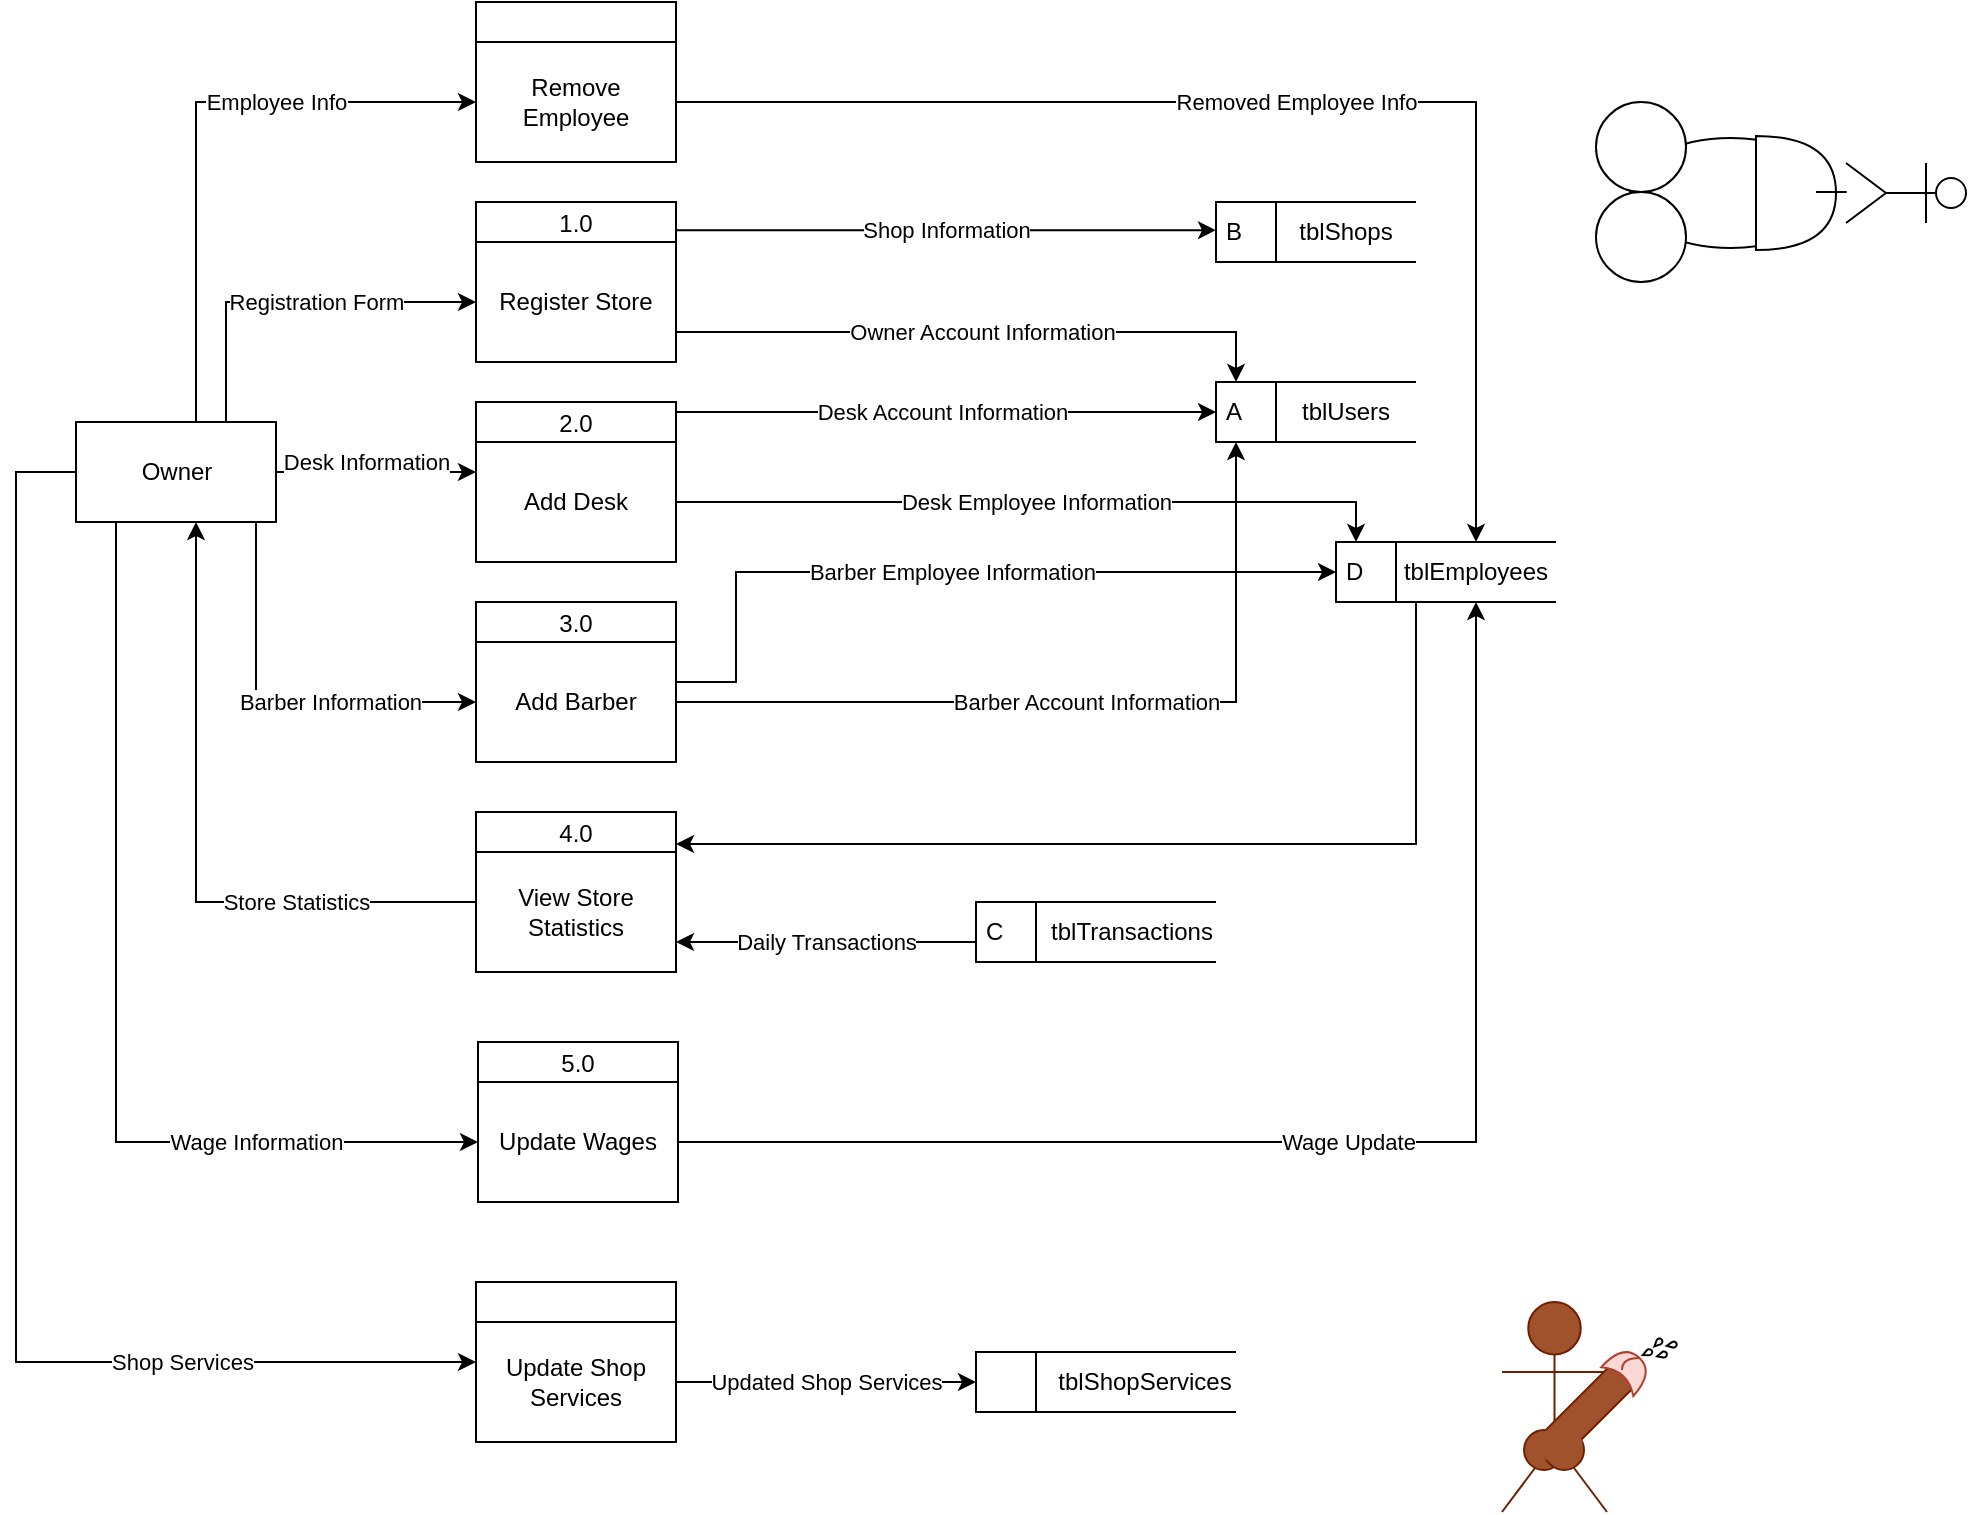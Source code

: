 <mxfile version="15.5.4" type="github" pages="5">
  <diagram id="T2RNOw0BPEMfBJu6Xnur" name="Owner">
    <mxGraphModel dx="1422" dy="772" grid="1" gridSize="10" guides="1" tooltips="1" connect="1" arrows="1" fold="1" page="1" pageScale="1" pageWidth="1100" pageHeight="850" math="0" shadow="0">
      <root>
        <mxCell id="0" />
        <mxCell id="1" parent="0" />
        <mxCell id="ttAEP8Czc7_XfVFo0G7g-49" value="Desk Information" style="edgeStyle=orthogonalEdgeStyle;rounded=0;orthogonalLoop=1;jettySize=auto;html=1;entryX=0;entryY=0.25;entryDx=0;entryDy=0;" parent="1" source="ttAEP8Czc7_XfVFo0G7g-16" target="ttAEP8Czc7_XfVFo0G7g-46" edge="1">
          <mxGeometry x="-0.111" y="5" relative="1" as="geometry">
            <mxPoint as="offset" />
          </mxGeometry>
        </mxCell>
        <mxCell id="ttAEP8Czc7_XfVFo0G7g-54" value="Barber Information" style="edgeStyle=orthogonalEdgeStyle;rounded=0;orthogonalLoop=1;jettySize=auto;html=1;entryX=0;entryY=0.5;entryDx=0;entryDy=0;" parent="1" source="ttAEP8Czc7_XfVFo0G7g-16" target="ttAEP8Czc7_XfVFo0G7g-53" edge="1">
          <mxGeometry x="0.263" relative="1" as="geometry">
            <Array as="points">
              <mxPoint x="170" y="370" />
            </Array>
            <mxPoint as="offset" />
          </mxGeometry>
        </mxCell>
        <mxCell id="emD_PYzkYQpbJFWAy9en-3" value="Wage Information" style="edgeStyle=orthogonalEdgeStyle;rounded=0;orthogonalLoop=1;jettySize=auto;html=1;entryX=0;entryY=0.5;entryDx=0;entryDy=0;" parent="1" source="ttAEP8Czc7_XfVFo0G7g-16" target="emD_PYzkYQpbJFWAy9en-2" edge="1">
          <mxGeometry x="0.548" relative="1" as="geometry">
            <Array as="points">
              <mxPoint x="100" y="590" />
            </Array>
            <mxPoint as="offset" />
          </mxGeometry>
        </mxCell>
        <mxCell id="3LqmohmiHYs_IX1ET_4X-3" value="Employee Info" style="edgeStyle=orthogonalEdgeStyle;rounded=0;orthogonalLoop=1;jettySize=auto;html=1;entryX=0;entryY=0.5;entryDx=0;entryDy=0;" parent="1" source="ttAEP8Czc7_XfVFo0G7g-16" target="3LqmohmiHYs_IX1ET_4X-2" edge="1">
          <mxGeometry x="0.333" relative="1" as="geometry">
            <Array as="points">
              <mxPoint x="140" y="70" />
            </Array>
            <mxPoint as="offset" />
          </mxGeometry>
        </mxCell>
        <mxCell id="Tu8P3VuxmO_4_4MI5xXp-6" value="Shop Services" style="edgeStyle=orthogonalEdgeStyle;rounded=0;orthogonalLoop=1;jettySize=auto;html=1;startArrow=none;startFill=0;endArrow=classic;endFill=1;" parent="1" source="ttAEP8Czc7_XfVFo0G7g-16" target="Tu8P3VuxmO_4_4MI5xXp-1" edge="1">
          <mxGeometry x="0.58" relative="1" as="geometry">
            <Array as="points">
              <mxPoint x="50" y="255" />
              <mxPoint x="50" y="700" />
            </Array>
            <mxPoint x="1" as="offset" />
          </mxGeometry>
        </mxCell>
        <mxCell id="ttAEP8Czc7_XfVFo0G7g-16" value="Owner" style="html=1;dashed=0;whitespace=wrap;" parent="1" vertex="1">
          <mxGeometry x="80" y="230" width="100" height="50" as="geometry" />
        </mxCell>
        <mxCell id="ttAEP8Czc7_XfVFo0G7g-17" value="Registration Form" style="endArrow=classic;html=1;rounded=0;edgeStyle=orthogonalEdgeStyle;entryX=0;entryY=0.5;entryDx=0;entryDy=0;exitX=0.75;exitY=0;exitDx=0;exitDy=0;" parent="1" source="ttAEP8Czc7_XfVFo0G7g-16" target="ttAEP8Czc7_XfVFo0G7g-19" edge="1">
          <mxGeometry x="0.135" width="50" height="50" relative="1" as="geometry">
            <mxPoint x="130" y="430" as="sourcePoint" />
            <mxPoint x="290" y="387" as="targetPoint" />
            <mxPoint as="offset" />
          </mxGeometry>
        </mxCell>
        <mxCell id="ttAEP8Czc7_XfVFo0G7g-29" value="Owner Account Information" style="endArrow=classic;html=1;rounded=0;edgeStyle=orthogonalEdgeStyle;exitX=1;exitY=0.75;exitDx=0;exitDy=0;" parent="1" source="ttAEP8Czc7_XfVFo0G7g-19" target="ttAEP8Czc7_XfVFo0G7g-36" edge="1">
          <mxGeometry width="50" height="50" relative="1" as="geometry">
            <mxPoint x="380" y="310" as="sourcePoint" />
            <mxPoint x="500" y="305" as="targetPoint" />
            <Array as="points">
              <mxPoint x="660" y="185" />
            </Array>
          </mxGeometry>
        </mxCell>
        <mxCell id="ttAEP8Czc7_XfVFo0G7g-35" value="" style="group" parent="1" vertex="1" connectable="0">
          <mxGeometry x="650" y="210" width="100" height="30" as="geometry" />
        </mxCell>
        <mxCell id="ttAEP8Czc7_XfVFo0G7g-36" value="A" style="html=1;dashed=0;whitespace=wrap;shape=mxgraph.dfd.dataStoreID;align=left;spacingLeft=3;points=[[0,0],[0.5,0],[1,0],[0,0.5],[1,0.5],[0,1],[0.5,1],[1,1]];sketch=0;" parent="ttAEP8Czc7_XfVFo0G7g-35" vertex="1">
          <mxGeometry width="100" height="30" as="geometry" />
        </mxCell>
        <mxCell id="ttAEP8Czc7_XfVFo0G7g-37" value="tblUsers" style="text;html=1;strokeColor=none;fillColor=none;align=center;verticalAlign=middle;whiteSpace=wrap;rounded=0;sketch=0;" parent="ttAEP8Czc7_XfVFo0G7g-35" vertex="1">
          <mxGeometry x="30" width="70" height="30" as="geometry" />
        </mxCell>
        <mxCell id="ttAEP8Czc7_XfVFo0G7g-41" value="" style="group" parent="1" vertex="1" connectable="0">
          <mxGeometry x="650" y="120" width="100" height="30" as="geometry" />
        </mxCell>
        <mxCell id="ttAEP8Czc7_XfVFo0G7g-42" value="B" style="html=1;dashed=0;whitespace=wrap;shape=mxgraph.dfd.dataStoreID;align=left;spacingLeft=3;points=[[0,0],[0.5,0],[1,0],[0,0.5],[1,0.5],[0,1],[0.5,1],[1,1]];sketch=0;" parent="ttAEP8Czc7_XfVFo0G7g-41" vertex="1">
          <mxGeometry width="100" height="30" as="geometry" />
        </mxCell>
        <mxCell id="ttAEP8Czc7_XfVFo0G7g-43" value="tblShops" style="text;html=1;strokeColor=none;fillColor=none;align=center;verticalAlign=middle;whiteSpace=wrap;rounded=0;sketch=0;" parent="ttAEP8Czc7_XfVFo0G7g-41" vertex="1">
          <mxGeometry x="30" width="70" height="30" as="geometry" />
        </mxCell>
        <mxCell id="ttAEP8Czc7_XfVFo0G7g-44" value="Shop Information" style="endArrow=classic;html=1;rounded=0;edgeStyle=orthogonalEdgeStyle;exitX=0.996;exitY=0.176;exitDx=0;exitDy=0;exitPerimeter=0;" parent="1" source="ttAEP8Czc7_XfVFo0G7g-18" target="ttAEP8Czc7_XfVFo0G7g-42" edge="1">
          <mxGeometry width="50" height="50" relative="1" as="geometry">
            <mxPoint x="400" y="380" as="sourcePoint" />
            <mxPoint x="450" y="330" as="targetPoint" />
            <Array as="points">
              <mxPoint x="580" y="134" />
              <mxPoint x="580" y="134" />
            </Array>
          </mxGeometry>
        </mxCell>
        <mxCell id="ttAEP8Czc7_XfVFo0G7g-45" value="2.0" style="swimlane;fontStyle=0;childLayout=stackLayout;horizontal=1;startSize=20;fillColor=#ffffff;horizontalStack=0;resizeParent=1;resizeParentMax=0;resizeLast=0;collapsible=0;marginBottom=0;swimlaneFillColor=#ffffff;" parent="1" vertex="1">
          <mxGeometry x="280" y="220" width="100" height="80" as="geometry" />
        </mxCell>
        <mxCell id="ttAEP8Czc7_XfVFo0G7g-46" value="Add Desk" style="rounded=0;whiteSpace=wrap;html=1;" parent="ttAEP8Czc7_XfVFo0G7g-45" vertex="1">
          <mxGeometry y="20" width="100" height="60" as="geometry" />
        </mxCell>
        <mxCell id="ttAEP8Czc7_XfVFo0G7g-50" value="Desk Account Information" style="edgeStyle=orthogonalEdgeStyle;rounded=0;orthogonalLoop=1;jettySize=auto;html=1;entryX=0;entryY=0.5;entryDx=0;entryDy=0;exitX=1;exitY=0.125;exitDx=0;exitDy=0;exitPerimeter=0;" parent="1" source="ttAEP8Czc7_XfVFo0G7g-45" target="ttAEP8Czc7_XfVFo0G7g-36" edge="1">
          <mxGeometry relative="1" as="geometry">
            <Array as="points">
              <mxPoint x="380" y="225" />
            </Array>
          </mxGeometry>
        </mxCell>
        <mxCell id="ttAEP8Czc7_XfVFo0G7g-51" value="" style="group" parent="1" vertex="1" connectable="0">
          <mxGeometry x="280" y="120" width="100" height="80" as="geometry" />
        </mxCell>
        <mxCell id="ttAEP8Czc7_XfVFo0G7g-18" value="1.0" style="swimlane;fontStyle=0;childLayout=stackLayout;horizontal=1;startSize=20;fillColor=#ffffff;horizontalStack=0;resizeParent=1;resizeParentMax=0;resizeLast=0;collapsible=0;marginBottom=0;swimlaneFillColor=#ffffff;" parent="ttAEP8Czc7_XfVFo0G7g-51" vertex="1">
          <mxGeometry width="100" height="80" as="geometry" />
        </mxCell>
        <mxCell id="ttAEP8Czc7_XfVFo0G7g-19" value="Register Store" style="rounded=0;whiteSpace=wrap;html=1;" parent="ttAEP8Czc7_XfVFo0G7g-51" vertex="1">
          <mxGeometry y="20" width="100" height="60" as="geometry" />
        </mxCell>
        <mxCell id="d2eviFz94D7zI3Y8W75X-18" value="Barber Employee Information" style="edgeStyle=orthogonalEdgeStyle;rounded=0;orthogonalLoop=1;jettySize=auto;html=1;" parent="1" source="ttAEP8Czc7_XfVFo0G7g-52" target="d2eviFz94D7zI3Y8W75X-14" edge="1">
          <mxGeometry relative="1" as="geometry">
            <Array as="points">
              <mxPoint x="410" y="360" />
              <mxPoint x="410" y="305" />
            </Array>
          </mxGeometry>
        </mxCell>
        <mxCell id="ttAEP8Czc7_XfVFo0G7g-52" value="3.0" style="swimlane;fontStyle=0;childLayout=stackLayout;horizontal=1;startSize=20;fillColor=#ffffff;horizontalStack=0;resizeParent=1;resizeParentMax=0;resizeLast=0;collapsible=0;marginBottom=0;swimlaneFillColor=#ffffff;" parent="1" vertex="1">
          <mxGeometry x="280" y="320" width="100" height="80" as="geometry" />
        </mxCell>
        <mxCell id="ttAEP8Czc7_XfVFo0G7g-53" value="Add Barber" style="rounded=0;whiteSpace=wrap;html=1;" parent="ttAEP8Czc7_XfVFo0G7g-52" vertex="1">
          <mxGeometry y="20" width="100" height="60" as="geometry" />
        </mxCell>
        <mxCell id="ttAEP8Czc7_XfVFo0G7g-55" value="Barber Account Information" style="edgeStyle=orthogonalEdgeStyle;rounded=0;orthogonalLoop=1;jettySize=auto;html=1;" parent="1" source="ttAEP8Czc7_XfVFo0G7g-53" target="ttAEP8Czc7_XfVFo0G7g-36" edge="1">
          <mxGeometry relative="1" as="geometry">
            <Array as="points">
              <mxPoint x="660" y="370" />
            </Array>
          </mxGeometry>
        </mxCell>
        <mxCell id="d2eviFz94D7zI3Y8W75X-1" value="" style="group" parent="1" vertex="1" connectable="0">
          <mxGeometry x="840" y="70" width="185" height="90" as="geometry" />
        </mxCell>
        <mxCell id="d2eviFz94D7zI3Y8W75X-2" value="" style="ellipse;whiteSpace=wrap;html=1;direction=south;rotation=90;" parent="d2eviFz94D7zI3Y8W75X-1" vertex="1">
          <mxGeometry x="40" y="-5" width="55" height="101" as="geometry" />
        </mxCell>
        <mxCell id="d2eviFz94D7zI3Y8W75X-3" value="" style="ellipse;whiteSpace=wrap;html=1;aspect=fixed;" parent="d2eviFz94D7zI3Y8W75X-1" vertex="1">
          <mxGeometry width="45" height="45" as="geometry" />
        </mxCell>
        <mxCell id="d2eviFz94D7zI3Y8W75X-4" value="" style="ellipse;whiteSpace=wrap;html=1;aspect=fixed;" parent="d2eviFz94D7zI3Y8W75X-1" vertex="1">
          <mxGeometry y="45" width="45" height="45" as="geometry" />
        </mxCell>
        <mxCell id="d2eviFz94D7zI3Y8W75X-5" value="" style="shape=umlActor;verticalLabelPosition=bottom;verticalAlign=top;html=1;outlineConnect=0;rotation=90;" parent="d2eviFz94D7zI3Y8W75X-1" vertex="1">
          <mxGeometry x="140" y="15.5" width="30" height="60" as="geometry" />
        </mxCell>
        <mxCell id="d2eviFz94D7zI3Y8W75X-6" value="" style="shape=or;whiteSpace=wrap;html=1;" parent="d2eviFz94D7zI3Y8W75X-1" vertex="1">
          <mxGeometry x="80" y="17" width="40" height="57" as="geometry" />
        </mxCell>
        <mxCell id="d2eviFz94D7zI3Y8W75X-7" value="" style="endArrow=none;html=1;rounded=1;edgeStyle=orthogonalEdgeStyle;" parent="d2eviFz94D7zI3Y8W75X-1" edge="1">
          <mxGeometry width="50" height="50" relative="1" as="geometry">
            <mxPoint x="110" y="45" as="sourcePoint" />
            <mxPoint x="110" y="45" as="targetPoint" />
            <Array as="points">
              <mxPoint x="130" y="45" />
              <mxPoint x="110" y="45" />
            </Array>
          </mxGeometry>
        </mxCell>
        <mxCell id="d2eviFz94D7zI3Y8W75X-8" value="" style="group" parent="1" vertex="1" connectable="0">
          <mxGeometry x="530" y="470" width="120" height="30" as="geometry" />
        </mxCell>
        <mxCell id="d2eviFz94D7zI3Y8W75X-9" value="C" style="html=1;dashed=0;whitespace=wrap;shape=mxgraph.dfd.dataStoreID;align=left;spacingLeft=3;points=[[0,0],[0.5,0],[1,0],[0,0.5],[1,0.5],[0,1],[0.5,1],[1,1]];sketch=0;" parent="d2eviFz94D7zI3Y8W75X-8" vertex="1">
          <mxGeometry width="120" height="30" as="geometry" />
        </mxCell>
        <mxCell id="d2eviFz94D7zI3Y8W75X-10" value="tblTransactions" style="text;html=1;strokeColor=none;fillColor=none;align=center;verticalAlign=middle;whiteSpace=wrap;rounded=0;sketch=0;" parent="d2eviFz94D7zI3Y8W75X-8" vertex="1">
          <mxGeometry x="36" width="84" height="30" as="geometry" />
        </mxCell>
        <mxCell id="d2eviFz94D7zI3Y8W75X-21" value="&lt;div&gt;Store Statistics&lt;/div&gt;" style="edgeStyle=orthogonalEdgeStyle;rounded=0;orthogonalLoop=1;jettySize=auto;html=1;" parent="1" source="d2eviFz94D7zI3Y8W75X-11" target="ttAEP8Czc7_XfVFo0G7g-16" edge="1">
          <mxGeometry x="-0.455" relative="1" as="geometry">
            <Array as="points">
              <mxPoint x="140" y="470" />
            </Array>
            <mxPoint as="offset" />
          </mxGeometry>
        </mxCell>
        <mxCell id="d2eviFz94D7zI3Y8W75X-11" value="4.0" style="swimlane;fontStyle=0;childLayout=stackLayout;horizontal=1;startSize=20;fillColor=#ffffff;horizontalStack=0;resizeParent=1;resizeParentMax=0;resizeLast=0;collapsible=0;marginBottom=0;swimlaneFillColor=#ffffff;" parent="1" vertex="1">
          <mxGeometry x="280" y="425" width="100" height="80" as="geometry" />
        </mxCell>
        <mxCell id="d2eviFz94D7zI3Y8W75X-12" value="View Store Statistics" style="rounded=0;whiteSpace=wrap;html=1;" parent="d2eviFz94D7zI3Y8W75X-11" vertex="1">
          <mxGeometry y="20" width="100" height="60" as="geometry" />
        </mxCell>
        <mxCell id="d2eviFz94D7zI3Y8W75X-17" value="Desk Employee Information" style="edgeStyle=orthogonalEdgeStyle;rounded=0;orthogonalLoop=1;jettySize=auto;html=1;" parent="1" source="ttAEP8Czc7_XfVFo0G7g-46" target="d2eviFz94D7zI3Y8W75X-14" edge="1">
          <mxGeometry relative="1" as="geometry">
            <Array as="points">
              <mxPoint x="720" y="270" />
            </Array>
          </mxGeometry>
        </mxCell>
        <mxCell id="d2eviFz94D7zI3Y8W75X-19" value="" style="edgeStyle=orthogonalEdgeStyle;rounded=0;orthogonalLoop=1;jettySize=auto;html=1;" parent="1" source="d2eviFz94D7zI3Y8W75X-15" target="d2eviFz94D7zI3Y8W75X-11" edge="1">
          <mxGeometry relative="1" as="geometry">
            <Array as="points">
              <mxPoint x="750" y="441" />
            </Array>
          </mxGeometry>
        </mxCell>
        <mxCell id="d2eviFz94D7zI3Y8W75X-20" value="Daily Transactions" style="edgeStyle=orthogonalEdgeStyle;rounded=0;orthogonalLoop=1;jettySize=auto;html=1;" parent="1" source="d2eviFz94D7zI3Y8W75X-9" target="d2eviFz94D7zI3Y8W75X-12" edge="1">
          <mxGeometry relative="1" as="geometry">
            <Array as="points">
              <mxPoint x="520" y="490" />
              <mxPoint x="520" y="490" />
            </Array>
          </mxGeometry>
        </mxCell>
        <mxCell id="d2eviFz94D7zI3Y8W75X-22" value="" style="group" parent="1" vertex="1" connectable="0">
          <mxGeometry x="710" y="290" width="110" height="30" as="geometry" />
        </mxCell>
        <mxCell id="d2eviFz94D7zI3Y8W75X-14" value="D" style="html=1;dashed=0;whitespace=wrap;shape=mxgraph.dfd.dataStoreID;align=left;spacingLeft=3;points=[[0,0],[0.5,0],[1,0],[0,0.5],[1,0.5],[0,1],[0.5,1],[1,1]];sketch=0;" parent="d2eviFz94D7zI3Y8W75X-22" vertex="1">
          <mxGeometry width="110.0" height="30" as="geometry" />
        </mxCell>
        <mxCell id="d2eviFz94D7zI3Y8W75X-15" value="tblEmployees" style="text;html=1;strokeColor=none;fillColor=none;align=center;verticalAlign=middle;whiteSpace=wrap;rounded=0;sketch=0;" parent="d2eviFz94D7zI3Y8W75X-22" vertex="1">
          <mxGeometry x="30" width="80" height="30" as="geometry" />
        </mxCell>
        <mxCell id="emD_PYzkYQpbJFWAy9en-1" value="5.0" style="swimlane;fontStyle=0;childLayout=stackLayout;horizontal=1;startSize=20;fillColor=#ffffff;horizontalStack=0;resizeParent=1;resizeParentMax=0;resizeLast=0;collapsible=0;marginBottom=0;swimlaneFillColor=#ffffff;" parent="1" vertex="1">
          <mxGeometry x="281" y="540" width="100" height="80" as="geometry" />
        </mxCell>
        <mxCell id="emD_PYzkYQpbJFWAy9en-2" value="Update Wages" style="rounded=0;whiteSpace=wrap;html=1;" parent="emD_PYzkYQpbJFWAy9en-1" vertex="1">
          <mxGeometry y="20" width="100" height="60" as="geometry" />
        </mxCell>
        <mxCell id="emD_PYzkYQpbJFWAy9en-4" value="Wage Update" style="edgeStyle=orthogonalEdgeStyle;rounded=0;orthogonalLoop=1;jettySize=auto;html=1;entryX=0.5;entryY=1;entryDx=0;entryDy=0;" parent="1" source="emD_PYzkYQpbJFWAy9en-2" target="d2eviFz94D7zI3Y8W75X-15" edge="1">
          <mxGeometry relative="1" as="geometry" />
        </mxCell>
        <mxCell id="3LqmohmiHYs_IX1ET_4X-1" value="" style="swimlane;fontStyle=0;childLayout=stackLayout;horizontal=1;startSize=20;fillColor=#ffffff;horizontalStack=0;resizeParent=1;resizeParentMax=0;resizeLast=0;collapsible=0;marginBottom=0;swimlaneFillColor=#ffffff;" parent="1" vertex="1">
          <mxGeometry x="280" y="20" width="100" height="80" as="geometry" />
        </mxCell>
        <mxCell id="3LqmohmiHYs_IX1ET_4X-2" value="Remove Employee" style="rounded=0;whiteSpace=wrap;html=1;" parent="3LqmohmiHYs_IX1ET_4X-1" vertex="1">
          <mxGeometry y="20" width="100" height="60" as="geometry" />
        </mxCell>
        <mxCell id="3LqmohmiHYs_IX1ET_4X-4" value="&lt;div&gt;Removed Employee Info&lt;/div&gt;" style="edgeStyle=orthogonalEdgeStyle;rounded=0;orthogonalLoop=1;jettySize=auto;html=1;" parent="1" source="3LqmohmiHYs_IX1ET_4X-2" target="d2eviFz94D7zI3Y8W75X-15" edge="1">
          <mxGeometry relative="1" as="geometry" />
        </mxCell>
        <mxCell id="Tu8P3VuxmO_4_4MI5xXp-1" value="" style="swimlane;fontStyle=0;childLayout=stackLayout;horizontal=1;startSize=20;fillColor=#ffffff;horizontalStack=0;resizeParent=1;resizeParentMax=0;resizeLast=0;collapsible=0;marginBottom=0;swimlaneFillColor=#ffffff;" parent="1" vertex="1">
          <mxGeometry x="280" y="660" width="100" height="80" as="geometry" />
        </mxCell>
        <mxCell id="Tu8P3VuxmO_4_4MI5xXp-2" value="Update Shop Services" style="rounded=0;whiteSpace=wrap;html=1;" parent="Tu8P3VuxmO_4_4MI5xXp-1" vertex="1">
          <mxGeometry y="20" width="100" height="60" as="geometry" />
        </mxCell>
        <mxCell id="Tu8P3VuxmO_4_4MI5xXp-3" value="" style="group" parent="1" vertex="1" connectable="0">
          <mxGeometry x="530" y="695" width="130" height="30" as="geometry" />
        </mxCell>
        <mxCell id="Tu8P3VuxmO_4_4MI5xXp-4" value="" style="html=1;dashed=0;whitespace=wrap;shape=mxgraph.dfd.dataStoreID;align=left;spacingLeft=3;points=[[0,0],[0.5,0],[1,0],[0,0.5],[1,0.5],[0,1],[0.5,1],[1,1]];sketch=0;" parent="Tu8P3VuxmO_4_4MI5xXp-3" vertex="1">
          <mxGeometry width="130" height="30" as="geometry" />
        </mxCell>
        <mxCell id="Tu8P3VuxmO_4_4MI5xXp-5" value="tblShopServices" style="text;html=1;strokeColor=none;fillColor=none;align=center;verticalAlign=middle;whiteSpace=wrap;rounded=0;sketch=0;" parent="Tu8P3VuxmO_4_4MI5xXp-3" vertex="1">
          <mxGeometry x="39" width="91" height="30" as="geometry" />
        </mxCell>
        <mxCell id="Tu8P3VuxmO_4_4MI5xXp-7" value="Updated Shop Services" style="edgeStyle=orthogonalEdgeStyle;rounded=1;orthogonalLoop=1;jettySize=auto;html=1;startArrow=none;startFill=0;endArrow=classic;endFill=1;" parent="1" source="Tu8P3VuxmO_4_4MI5xXp-2" target="Tu8P3VuxmO_4_4MI5xXp-4" edge="1">
          <mxGeometry relative="1" as="geometry" />
        </mxCell>
        <mxCell id="3txBxuvS-vzcq5pC3W8b-1" value="" style="group" parent="1" vertex="1" connectable="0">
          <mxGeometry x="793" y="670.0" width="87.572" height="105" as="geometry" />
        </mxCell>
        <mxCell id="3txBxuvS-vzcq5pC3W8b-2" value="" style="group" parent="3txBxuvS-vzcq5pC3W8b-1" vertex="1" connectable="0">
          <mxGeometry width="76.494" height="105" as="geometry" />
        </mxCell>
        <mxCell id="3txBxuvS-vzcq5pC3W8b-3" value="" style="shape=umlActor;verticalLabelPosition=bottom;verticalAlign=top;html=1;outlineConnect=0;fillColor=#a0522d;strokeColor=#6D1F00;fontColor=#ffffff;" parent="3txBxuvS-vzcq5pC3W8b-2" vertex="1">
          <mxGeometry width="52.5" height="105" as="geometry" />
        </mxCell>
        <mxCell id="3txBxuvS-vzcq5pC3W8b-4" value="" style="rounded=1;whiteSpace=wrap;html=1;rotation=-45;fillColor=#a0522d;strokeColor=#6D1F00;fontColor=#ffffff;" parent="3txBxuvS-vzcq5pC3W8b-2" vertex="1">
          <mxGeometry x="12.41" y="47.41" width="58.75" height="16" as="geometry" />
        </mxCell>
        <mxCell id="3txBxuvS-vzcq5pC3W8b-5" value="" style="ellipse;whiteSpace=wrap;html=1;aspect=fixed;fillColor=#a0522d;strokeColor=#6D1F00;fontColor=#ffffff;" parent="3txBxuvS-vzcq5pC3W8b-2" vertex="1">
          <mxGeometry x="11" y="64" width="20" height="20" as="geometry" />
        </mxCell>
        <mxCell id="3txBxuvS-vzcq5pC3W8b-6" value="" style="ellipse;whiteSpace=wrap;html=1;aspect=fixed;fillColor=#a0522d;strokeColor=#6D1F00;fontColor=#ffffff;" parent="3txBxuvS-vzcq5pC3W8b-2" vertex="1">
          <mxGeometry x="21" y="64" width="20" height="20" as="geometry" />
        </mxCell>
        <mxCell id="3txBxuvS-vzcq5pC3W8b-7" value="" style="ellipse;whiteSpace=wrap;html=1;strokeColor=none;fillColor=#a0522d;fontColor=#ffffff;" parent="3txBxuvS-vzcq5pC3W8b-2" vertex="1">
          <mxGeometry x="18.25" y="62" width="22" height="19" as="geometry" />
        </mxCell>
        <mxCell id="3txBxuvS-vzcq5pC3W8b-8" value="" style="shape=xor;whiteSpace=wrap;html=1;rotation=312;fillColor=#fad9d5;strokeColor=#ae4132;" parent="3txBxuvS-vzcq5pC3W8b-2" vertex="1">
          <mxGeometry x="55" y="23" width="16.16" height="21.55" as="geometry" />
        </mxCell>
        <mxCell id="3txBxuvS-vzcq5pC3W8b-9" value="" style="curved=1;endArrow=none;html=1;rounded=0;edgeStyle=orthogonalEdgeStyle;endFill=0;entryX=1;entryY=0.5;entryDx=0;entryDy=0;entryPerimeter=0;fillColor=#fad9d5;strokeColor=#ae4132;" parent="3txBxuvS-vzcq5pC3W8b-2" target="3txBxuvS-vzcq5pC3W8b-8" edge="1">
          <mxGeometry width="50" height="50" relative="1" as="geometry">
            <mxPoint x="60" y="34" as="sourcePoint" />
            <mxPoint x="85" y="8" as="targetPoint" />
            <Array as="points">
              <mxPoint x="60" y="28" />
              <mxPoint x="69" y="28" />
            </Array>
          </mxGeometry>
        </mxCell>
        <mxCell id="3txBxuvS-vzcq5pC3W8b-10" value="" style="verticalLabelPosition=bottom;verticalAlign=top;html=1;shape=mxgraph.basic.drop;rotation=-115;" parent="3txBxuvS-vzcq5pC3W8b-2" vertex="1">
          <mxGeometry x="71.16" y="23" width="3" height="5" as="geometry" />
        </mxCell>
        <mxCell id="3txBxuvS-vzcq5pC3W8b-11" value="" style="verticalLabelPosition=bottom;verticalAlign=top;html=1;shape=mxgraph.basic.drop;rotation=-100;" parent="3txBxuvS-vzcq5pC3W8b-1" vertex="1">
          <mxGeometry x="83.35" y="18.96" width="3" height="5" as="geometry" />
        </mxCell>
        <mxCell id="3txBxuvS-vzcq5pC3W8b-12" value="" style="verticalLabelPosition=bottom;verticalAlign=top;html=1;shape=mxgraph.basic.drop;rotation=-135;" parent="3txBxuvS-vzcq5pC3W8b-1" vertex="1">
          <mxGeometry x="76.49" y="17.96" width="3" height="5" as="geometry" />
        </mxCell>
        <mxCell id="3txBxuvS-vzcq5pC3W8b-13" value="" style="verticalLabelPosition=bottom;verticalAlign=top;html=1;shape=mxgraph.basic.drop;rotation=-105;" parent="3txBxuvS-vzcq5pC3W8b-1" vertex="1">
          <mxGeometry x="78.49" y="24" width="3" height="5" as="geometry" />
        </mxCell>
      </root>
    </mxGraphModel>
  </diagram>
  <diagram id="h7HHH3-v2JK1_51w_DPO" name="Desk">
    <mxGraphModel dx="1422" dy="772" grid="1" gridSize="10" guides="1" tooltips="1" connect="1" arrows="1" fold="1" page="1" pageScale="1" pageWidth="1100" pageHeight="850" math="0" shadow="0">
      <root>
        <mxCell id="M2oWjrfUgRRYDuEwu9WT-0" />
        <mxCell id="M2oWjrfUgRRYDuEwu9WT-1" parent="M2oWjrfUgRRYDuEwu9WT-0" />
        <mxCell id="r28VpTgTDbhiKUN1SZeV-0" value="Appointment Approval" style="edgeStyle=orthogonalEdgeStyle;rounded=1;orthogonalLoop=1;jettySize=auto;html=1;entryX=0;entryY=0.5;entryDx=0;entryDy=0;endArrow=classic;endFill=1;" parent="M2oWjrfUgRRYDuEwu9WT-1" source="NshiFeFBcIIQcIrEiA9f-0" target="bIMAmgAOhdBfCIJM3YCK-1" edge="1">
          <mxGeometry x="0.489" relative="1" as="geometry">
            <Array as="points">
              <mxPoint x="70" y="70" />
            </Array>
            <mxPoint as="offset" />
          </mxGeometry>
        </mxCell>
        <mxCell id="r28VpTgTDbhiKUN1SZeV-1" style="edgeStyle=orthogonalEdgeStyle;rounded=1;orthogonalLoop=1;jettySize=auto;html=1;endArrow=none;endFill=0;startArrow=classic;startFill=1;" parent="M2oWjrfUgRRYDuEwu9WT-1" source="NshiFeFBcIIQcIrEiA9f-0" target="IfpBxl8M6aJRoYZX15r2-1" edge="1">
          <mxGeometry relative="1" as="geometry">
            <Array as="points">
              <mxPoint x="120" y="170" />
            </Array>
          </mxGeometry>
        </mxCell>
        <mxCell id="SsIWu9I1toDIG-TeM1FG-0" value="Shop Appointments" style="edgeLabel;html=1;align=center;verticalAlign=middle;resizable=0;points=[];" parent="r28VpTgTDbhiKUN1SZeV-1" vertex="1" connectable="0">
          <mxGeometry x="0.411" y="-1" relative="1" as="geometry">
            <mxPoint as="offset" />
          </mxGeometry>
        </mxCell>
        <mxCell id="r28VpTgTDbhiKUN1SZeV-4" value="(New Details) of Appointment" style="edgeStyle=orthogonalEdgeStyle;rounded=1;orthogonalLoop=1;jettySize=auto;html=1;endArrow=classic;endFill=1;" parent="M2oWjrfUgRRYDuEwu9WT-1" source="NshiFeFBcIIQcIrEiA9f-0" target="IfpBxl8M6aJRoYZX15r2-3" edge="1">
          <mxGeometry relative="1" as="geometry">
            <Array as="points">
              <mxPoint x="140" y="250" />
            </Array>
          </mxGeometry>
        </mxCell>
        <mxCell id="r28VpTgTDbhiKUN1SZeV-5" value="&lt;div&gt;(New Appointment) Details&lt;/div&gt;" style="edgeStyle=orthogonalEdgeStyle;rounded=1;orthogonalLoop=1;jettySize=auto;html=1;startArrow=none;startFill=0;endArrow=classic;endFill=1;" parent="M2oWjrfUgRRYDuEwu9WT-1" source="NshiFeFBcIIQcIrEiA9f-0" target="PUImFSEZp4sbnbWzOmoX-1" edge="1">
          <mxGeometry x="0.273" relative="1" as="geometry">
            <Array as="points">
              <mxPoint x="160" y="360" />
            </Array>
            <mxPoint as="offset" />
          </mxGeometry>
        </mxCell>
        <mxCell id="r28VpTgTDbhiKUN1SZeV-6" value="Processed Payments" style="edgeStyle=orthogonalEdgeStyle;rounded=1;orthogonalLoop=1;jettySize=auto;html=1;startArrow=none;startFill=0;endArrow=classic;endFill=1;" parent="M2oWjrfUgRRYDuEwu9WT-1" source="NshiFeFBcIIQcIrEiA9f-0" target="PUImFSEZp4sbnbWzOmoX-3" edge="1">
          <mxGeometry x="0.381" relative="1" as="geometry">
            <Array as="points">
              <mxPoint x="130" y="460" />
            </Array>
            <mxPoint as="offset" />
          </mxGeometry>
        </mxCell>
        <mxCell id="SsIWu9I1toDIG-TeM1FG-8" value="New Schedule Details" style="edgeStyle=orthogonalEdgeStyle;rounded=1;orthogonalLoop=1;jettySize=auto;html=1;startArrow=none;startFill=0;endArrow=classic;endFill=1;" parent="M2oWjrfUgRRYDuEwu9WT-1" source="NshiFeFBcIIQcIrEiA9f-0" target="SsIWu9I1toDIG-TeM1FG-4" edge="1">
          <mxGeometry x="0.607" relative="1" as="geometry">
            <Array as="points">
              <mxPoint x="70" y="670" />
            </Array>
            <mxPoint as="offset" />
          </mxGeometry>
        </mxCell>
        <mxCell id="NshiFeFBcIIQcIrEiA9f-0" value="&lt;div&gt;Desk&lt;/div&gt;" style="rounded=0;whiteSpace=wrap;html=1;" parent="M2oWjrfUgRRYDuEwu9WT-1" vertex="1">
          <mxGeometry x="60" y="270" width="120" height="60" as="geometry" />
        </mxCell>
        <mxCell id="r28VpTgTDbhiKUN1SZeV-8" value="Approved/Rejected Appointment Details" style="edgeStyle=orthogonalEdgeStyle;rounded=1;orthogonalLoop=1;jettySize=auto;html=1;startArrow=none;startFill=0;endArrow=classic;endFill=1;" parent="M2oWjrfUgRRYDuEwu9WT-1" source="bIMAmgAOhdBfCIJM3YCK-0" target="UXtkoO3RdiKG1N95la6T-2" edge="1">
          <mxGeometry relative="1" as="geometry" />
        </mxCell>
        <mxCell id="bIMAmgAOhdBfCIJM3YCK-0" value="6.0" style="swimlane;fontStyle=0;childLayout=stackLayout;horizontal=1;startSize=20;fillColor=#ffffff;horizontalStack=0;resizeParent=1;resizeParentMax=0;resizeLast=0;collapsible=0;marginBottom=0;swimlaneFillColor=#ffffff;" parent="M2oWjrfUgRRYDuEwu9WT-1" vertex="1">
          <mxGeometry x="340" y="20" width="100" height="80" as="geometry" />
        </mxCell>
        <mxCell id="bIMAmgAOhdBfCIJM3YCK-1" value="Approve/Reject Appointments" style="rounded=0;whiteSpace=wrap;html=1;" parent="bIMAmgAOhdBfCIJM3YCK-0" vertex="1">
          <mxGeometry y="20" width="100" height="60" as="geometry" />
        </mxCell>
        <mxCell id="IfpBxl8M6aJRoYZX15r2-0" value="7.0" style="swimlane;fontStyle=0;childLayout=stackLayout;horizontal=1;startSize=20;fillColor=#ffffff;horizontalStack=0;resizeParent=1;resizeParentMax=0;resizeLast=0;collapsible=0;marginBottom=0;swimlaneFillColor=#ffffff;" parent="M2oWjrfUgRRYDuEwu9WT-1" vertex="1">
          <mxGeometry x="340" y="120" width="100" height="80" as="geometry" />
        </mxCell>
        <mxCell id="IfpBxl8M6aJRoYZX15r2-1" value="View Appointments" style="rounded=0;whiteSpace=wrap;html=1;" parent="IfpBxl8M6aJRoYZX15r2-0" vertex="1">
          <mxGeometry y="20" width="100" height="60" as="geometry" />
        </mxCell>
        <mxCell id="IfpBxl8M6aJRoYZX15r2-2" value="8.0" style="swimlane;fontStyle=0;childLayout=stackLayout;horizontal=1;startSize=20;fillColor=#ffffff;horizontalStack=0;resizeParent=1;resizeParentMax=0;resizeLast=0;collapsible=0;marginBottom=0;swimlaneFillColor=#ffffff;" parent="M2oWjrfUgRRYDuEwu9WT-1" vertex="1">
          <mxGeometry x="340" y="220" width="100" height="80" as="geometry" />
        </mxCell>
        <mxCell id="IfpBxl8M6aJRoYZX15r2-3" value="&lt;div&gt;Update&lt;/div&gt;&lt;div&gt;Appointments&lt;br&gt;&lt;/div&gt;" style="rounded=0;whiteSpace=wrap;html=1;" parent="IfpBxl8M6aJRoYZX15r2-2" vertex="1">
          <mxGeometry y="20" width="100" height="60" as="geometry" />
        </mxCell>
        <mxCell id="PUImFSEZp4sbnbWzOmoX-0" value="9.0" style="swimlane;fontStyle=0;childLayout=stackLayout;horizontal=1;startSize=20;fillColor=#ffffff;horizontalStack=0;resizeParent=1;resizeParentMax=0;resizeLast=0;collapsible=0;marginBottom=0;swimlaneFillColor=#ffffff;" parent="M2oWjrfUgRRYDuEwu9WT-1" vertex="1">
          <mxGeometry x="340" y="320" width="100" height="80" as="geometry" />
        </mxCell>
        <mxCell id="PUImFSEZp4sbnbWzOmoX-1" value="Add Appointment" style="rounded=0;whiteSpace=wrap;html=1;" parent="PUImFSEZp4sbnbWzOmoX-0" vertex="1">
          <mxGeometry y="20" width="100" height="60" as="geometry" />
        </mxCell>
        <mxCell id="PUImFSEZp4sbnbWzOmoX-2" value="10.0" style="swimlane;fontStyle=0;childLayout=stackLayout;horizontal=1;startSize=20;fillColor=#ffffff;horizontalStack=0;resizeParent=1;resizeParentMax=0;resizeLast=0;collapsible=0;marginBottom=0;swimlaneFillColor=#ffffff;" parent="M2oWjrfUgRRYDuEwu9WT-1" vertex="1">
          <mxGeometry x="340" y="420" width="100" height="80" as="geometry" />
        </mxCell>
        <mxCell id="PUImFSEZp4sbnbWzOmoX-3" value="Accept Payments" style="rounded=0;whiteSpace=wrap;html=1;" parent="PUImFSEZp4sbnbWzOmoX-2" vertex="1">
          <mxGeometry y="20" width="100" height="60" as="geometry" />
        </mxCell>
        <mxCell id="E7tAqj3mt4xYVxzb1QxC-0" value="" style="swimlane;fontStyle=0;childLayout=stackLayout;horizontal=1;startSize=20;fillColor=#ffffff;horizontalStack=0;resizeParent=1;resizeParentMax=0;resizeLast=0;collapsible=0;marginBottom=0;swimlaneFillColor=#ffffff;" parent="M2oWjrfUgRRYDuEwu9WT-1" vertex="1">
          <mxGeometry x="340" y="520" width="100" height="80" as="geometry" />
        </mxCell>
        <mxCell id="E7tAqj3mt4xYVxzb1QxC-1" value="View Wage" style="rounded=0;whiteSpace=wrap;html=1;" parent="E7tAqj3mt4xYVxzb1QxC-0" vertex="1">
          <mxGeometry y="20" width="100" height="60" as="geometry" />
        </mxCell>
        <mxCell id="UXtkoO3RdiKG1N95la6T-0" value="" style="group" parent="M2oWjrfUgRRYDuEwu9WT-1" vertex="1" connectable="0">
          <mxGeometry x="600" y="145" width="130" height="30" as="geometry" />
        </mxCell>
        <mxCell id="UXtkoO3RdiKG1N95la6T-1" value="" style="html=1;dashed=0;whitespace=wrap;shape=mxgraph.dfd.dataStoreID;align=left;spacingLeft=3;points=[[0,0],[0.5,0],[1,0],[0,0.5],[1,0.5],[0,1],[0.5,1],[1,1]];sketch=0;" parent="UXtkoO3RdiKG1N95la6T-0" vertex="1">
          <mxGeometry width="130" height="30" as="geometry" />
        </mxCell>
        <mxCell id="UXtkoO3RdiKG1N95la6T-2" value="tblAppointments" style="text;html=1;strokeColor=none;fillColor=none;align=center;verticalAlign=middle;whiteSpace=wrap;rounded=0;sketch=0;" parent="UXtkoO3RdiKG1N95la6T-0" vertex="1">
          <mxGeometry x="30" width="100" height="30" as="geometry" />
        </mxCell>
        <mxCell id="UXtkoO3RdiKG1N95la6T-3" value="" style="group" parent="M2oWjrfUgRRYDuEwu9WT-1" vertex="1" connectable="0">
          <mxGeometry x="610" y="445" width="120" height="30" as="geometry" />
        </mxCell>
        <mxCell id="UXtkoO3RdiKG1N95la6T-4" value="" style="html=1;dashed=0;whitespace=wrap;shape=mxgraph.dfd.dataStoreID;align=left;spacingLeft=3;points=[[0,0],[0.5,0],[1,0],[0,0.5],[1,0.5],[0,1],[0.5,1],[1,1]];sketch=0;" parent="UXtkoO3RdiKG1N95la6T-3" vertex="1">
          <mxGeometry y="-5" width="120" height="30" as="geometry" />
        </mxCell>
        <mxCell id="UXtkoO3RdiKG1N95la6T-5" value="tblTransactions" style="text;html=1;strokeColor=none;fillColor=none;align=center;verticalAlign=middle;whiteSpace=wrap;rounded=0;sketch=0;" parent="UXtkoO3RdiKG1N95la6T-3" vertex="1">
          <mxGeometry x="30" width="90" height="30" as="geometry" />
        </mxCell>
        <mxCell id="xiOYzJcX8he-40gCHK4X-0" value="" style="group" parent="M2oWjrfUgRRYDuEwu9WT-1" vertex="1" connectable="0">
          <mxGeometry x="610" y="545" width="110" height="30" as="geometry" />
        </mxCell>
        <mxCell id="xiOYzJcX8he-40gCHK4X-1" value="D" style="html=1;dashed=0;whitespace=wrap;shape=mxgraph.dfd.dataStoreID;align=left;spacingLeft=3;points=[[0,0],[0.5,0],[1,0],[0,0.5],[1,0.5],[0,1],[0.5,1],[1,1]];sketch=0;" parent="xiOYzJcX8he-40gCHK4X-0" vertex="1">
          <mxGeometry width="110.0" height="30" as="geometry" />
        </mxCell>
        <mxCell id="xiOYzJcX8he-40gCHK4X-2" value="tblEmployees" style="text;html=1;strokeColor=none;fillColor=none;align=center;verticalAlign=middle;whiteSpace=wrap;rounded=0;sketch=0;" parent="xiOYzJcX8he-40gCHK4X-0" vertex="1">
          <mxGeometry x="30" width="80" height="30" as="geometry" />
        </mxCell>
        <mxCell id="r28VpTgTDbhiKUN1SZeV-7" style="edgeStyle=orthogonalEdgeStyle;rounded=1;orthogonalLoop=1;jettySize=auto;html=1;startArrow=none;startFill=0;endArrow=classic;endFill=1;" parent="M2oWjrfUgRRYDuEwu9WT-1" source="E7tAqj3mt4xYVxzb1QxC-1" target="NshiFeFBcIIQcIrEiA9f-0" edge="1">
          <mxGeometry relative="1" as="geometry">
            <Array as="points">
              <mxPoint x="100" y="560" />
            </Array>
          </mxGeometry>
        </mxCell>
        <mxCell id="SsIWu9I1toDIG-TeM1FG-2" value="Personal Wage" style="edgeLabel;html=1;align=center;verticalAlign=middle;resizable=0;points=[];" parent="r28VpTgTDbhiKUN1SZeV-7" vertex="1" connectable="0">
          <mxGeometry x="-0.632" y="1" relative="1" as="geometry">
            <mxPoint x="-34" y="-1" as="offset" />
          </mxGeometry>
        </mxCell>
        <mxCell id="flk_xZc2xOusYogxBJOo-0" value="Created Appointments" style="edgeStyle=orthogonalEdgeStyle;rounded=1;orthogonalLoop=1;jettySize=auto;html=1;startArrow=none;startFill=0;endArrow=classic;endFill=1;" parent="M2oWjrfUgRRYDuEwu9WT-1" source="UXtkoO3RdiKG1N95la6T-1" target="IfpBxl8M6aJRoYZX15r2-1" edge="1">
          <mxGeometry relative="1" as="geometry">
            <Array as="points">
              <mxPoint x="610" y="170" />
            </Array>
          </mxGeometry>
        </mxCell>
        <mxCell id="flk_xZc2xOusYogxBJOo-1" value="Updated Appointment Details" style="edgeStyle=orthogonalEdgeStyle;rounded=1;orthogonalLoop=1;jettySize=auto;html=1;startArrow=none;startFill=0;endArrow=classic;endFill=1;" parent="M2oWjrfUgRRYDuEwu9WT-1" source="IfpBxl8M6aJRoYZX15r2-3" target="UXtkoO3RdiKG1N95la6T-1" edge="1">
          <mxGeometry x="-0.389" relative="1" as="geometry">
            <Array as="points">
              <mxPoint x="650" y="260" />
            </Array>
            <mxPoint as="offset" />
          </mxGeometry>
        </mxCell>
        <mxCell id="flk_xZc2xOusYogxBJOo-2" value="Added Appointment Details" style="edgeStyle=orthogonalEdgeStyle;rounded=1;orthogonalLoop=1;jettySize=auto;html=1;startArrow=none;startFill=0;endArrow=classic;endFill=1;" parent="M2oWjrfUgRRYDuEwu9WT-1" source="PUImFSEZp4sbnbWzOmoX-1" target="UXtkoO3RdiKG1N95la6T-2" edge="1">
          <mxGeometry x="-0.589" relative="1" as="geometry">
            <Array as="points">
              <mxPoint x="710" y="360" />
            </Array>
            <mxPoint as="offset" />
          </mxGeometry>
        </mxCell>
        <mxCell id="flk_xZc2xOusYogxBJOo-3" value="Accepted Payments" style="edgeStyle=orthogonalEdgeStyle;rounded=1;orthogonalLoop=1;jettySize=auto;html=1;startArrow=none;startFill=0;endArrow=classic;endFill=1;" parent="M2oWjrfUgRRYDuEwu9WT-1" source="PUImFSEZp4sbnbWzOmoX-3" target="UXtkoO3RdiKG1N95la6T-4" edge="1">
          <mxGeometry relative="1" as="geometry">
            <Array as="points">
              <mxPoint x="530" y="455" />
              <mxPoint x="530" y="455" />
            </Array>
          </mxGeometry>
        </mxCell>
        <mxCell id="flk_xZc2xOusYogxBJOo-4" value="Employee Details" style="edgeStyle=orthogonalEdgeStyle;rounded=1;orthogonalLoop=1;jettySize=auto;html=1;startArrow=none;startFill=0;endArrow=classic;endFill=1;" parent="M2oWjrfUgRRYDuEwu9WT-1" source="xiOYzJcX8he-40gCHK4X-1" target="E7tAqj3mt4xYVxzb1QxC-1" edge="1">
          <mxGeometry relative="1" as="geometry">
            <Array as="points">
              <mxPoint x="660" y="570" />
            </Array>
          </mxGeometry>
        </mxCell>
        <mxCell id="SsIWu9I1toDIG-TeM1FG-3" value="" style="swimlane;fontStyle=0;childLayout=stackLayout;horizontal=1;startSize=20;fillColor=#ffffff;horizontalStack=0;resizeParent=1;resizeParentMax=0;resizeLast=0;collapsible=0;marginBottom=0;swimlaneFillColor=#ffffff;" parent="M2oWjrfUgRRYDuEwu9WT-1" vertex="1">
          <mxGeometry x="340" y="630" width="100" height="80" as="geometry" />
        </mxCell>
        <mxCell id="SsIWu9I1toDIG-TeM1FG-4" value="Update Schedule" style="rounded=0;whiteSpace=wrap;html=1;" parent="SsIWu9I1toDIG-TeM1FG-3" vertex="1">
          <mxGeometry y="20" width="100" height="60" as="geometry" />
        </mxCell>
        <mxCell id="SsIWu9I1toDIG-TeM1FG-5" value="" style="group" parent="M2oWjrfUgRRYDuEwu9WT-1" vertex="1" connectable="0">
          <mxGeometry x="610" y="655" width="100" height="30" as="geometry" />
        </mxCell>
        <mxCell id="SsIWu9I1toDIG-TeM1FG-6" value="" style="html=1;dashed=0;whitespace=wrap;shape=mxgraph.dfd.dataStoreID;align=left;spacingLeft=3;points=[[0,0],[0.5,0],[1,0],[0,0.5],[1,0.5],[0,1],[0.5,1],[1,1]];sketch=0;" parent="SsIWu9I1toDIG-TeM1FG-5" vertex="1">
          <mxGeometry width="100" height="30" as="geometry" />
        </mxCell>
        <mxCell id="SsIWu9I1toDIG-TeM1FG-7" value="tblSchedules" style="text;html=1;strokeColor=none;fillColor=none;align=center;verticalAlign=middle;whiteSpace=wrap;rounded=0;sketch=0;" parent="SsIWu9I1toDIG-TeM1FG-5" vertex="1">
          <mxGeometry x="30" width="70" height="30" as="geometry" />
        </mxCell>
        <mxCell id="SsIWu9I1toDIG-TeM1FG-9" value="Updated Schedule Details" style="edgeStyle=orthogonalEdgeStyle;rounded=1;orthogonalLoop=1;jettySize=auto;html=1;startArrow=none;startFill=0;endArrow=classic;endFill=1;" parent="M2oWjrfUgRRYDuEwu9WT-1" source="SsIWu9I1toDIG-TeM1FG-4" target="SsIWu9I1toDIG-TeM1FG-6" edge="1">
          <mxGeometry relative="1" as="geometry">
            <Array as="points">
              <mxPoint x="600" y="670" />
              <mxPoint x="600" y="670" />
            </Array>
          </mxGeometry>
        </mxCell>
        <mxCell id="SsIWu9I1toDIG-TeM1FG-11" value="&amp;nbsp;" style="text;whiteSpace=wrap;html=1;" parent="M2oWjrfUgRRYDuEwu9WT-1" vertex="1">
          <mxGeometry x="560" y="290" width="30" height="30" as="geometry" />
        </mxCell>
        <mxCell id="4d9gYtgz2TUcgw3iVqyM-0" value="" style="group" parent="M2oWjrfUgRRYDuEwu9WT-1" vertex="1" connectable="0">
          <mxGeometry x="830" y="720.0" width="87.572" height="105" as="geometry" />
        </mxCell>
        <mxCell id="4d9gYtgz2TUcgw3iVqyM-1" value="" style="group" parent="4d9gYtgz2TUcgw3iVqyM-0" vertex="1" connectable="0">
          <mxGeometry width="76.494" height="105" as="geometry" />
        </mxCell>
        <mxCell id="4d9gYtgz2TUcgw3iVqyM-2" value="" style="shape=umlActor;verticalLabelPosition=bottom;verticalAlign=top;html=1;outlineConnect=0;fillColor=#a0522d;strokeColor=#6D1F00;fontColor=#ffffff;" parent="4d9gYtgz2TUcgw3iVqyM-1" vertex="1">
          <mxGeometry width="52.5" height="105" as="geometry" />
        </mxCell>
        <mxCell id="4d9gYtgz2TUcgw3iVqyM-3" value="" style="rounded=1;whiteSpace=wrap;html=1;rotation=-45;fillColor=#a0522d;strokeColor=#6D1F00;fontColor=#ffffff;" parent="4d9gYtgz2TUcgw3iVqyM-1" vertex="1">
          <mxGeometry x="12.41" y="47.41" width="58.75" height="16" as="geometry" />
        </mxCell>
        <mxCell id="4d9gYtgz2TUcgw3iVqyM-4" value="" style="ellipse;whiteSpace=wrap;html=1;aspect=fixed;fillColor=#a0522d;strokeColor=#6D1F00;fontColor=#ffffff;" parent="4d9gYtgz2TUcgw3iVqyM-1" vertex="1">
          <mxGeometry x="11" y="64" width="20" height="20" as="geometry" />
        </mxCell>
        <mxCell id="4d9gYtgz2TUcgw3iVqyM-5" value="" style="ellipse;whiteSpace=wrap;html=1;aspect=fixed;fillColor=#a0522d;strokeColor=#6D1F00;fontColor=#ffffff;" parent="4d9gYtgz2TUcgw3iVqyM-1" vertex="1">
          <mxGeometry x="21" y="64" width="20" height="20" as="geometry" />
        </mxCell>
        <mxCell id="4d9gYtgz2TUcgw3iVqyM-6" value="" style="ellipse;whiteSpace=wrap;html=1;strokeColor=none;fillColor=#a0522d;fontColor=#ffffff;" parent="4d9gYtgz2TUcgw3iVqyM-1" vertex="1">
          <mxGeometry x="18.25" y="62" width="22" height="19" as="geometry" />
        </mxCell>
        <mxCell id="4d9gYtgz2TUcgw3iVqyM-7" value="" style="shape=xor;whiteSpace=wrap;html=1;rotation=312;fillColor=#fad9d5;strokeColor=#ae4132;" parent="4d9gYtgz2TUcgw3iVqyM-1" vertex="1">
          <mxGeometry x="55" y="23" width="16.16" height="21.55" as="geometry" />
        </mxCell>
        <mxCell id="4d9gYtgz2TUcgw3iVqyM-8" value="" style="curved=1;endArrow=none;html=1;rounded=0;edgeStyle=orthogonalEdgeStyle;endFill=0;entryX=1;entryY=0.5;entryDx=0;entryDy=0;entryPerimeter=0;fillColor=#fad9d5;strokeColor=#ae4132;" parent="4d9gYtgz2TUcgw3iVqyM-1" target="4d9gYtgz2TUcgw3iVqyM-7" edge="1">
          <mxGeometry width="50" height="50" relative="1" as="geometry">
            <mxPoint x="60" y="34" as="sourcePoint" />
            <mxPoint x="85" y="8" as="targetPoint" />
            <Array as="points">
              <mxPoint x="60" y="28" />
              <mxPoint x="69" y="28" />
            </Array>
          </mxGeometry>
        </mxCell>
        <mxCell id="4d9gYtgz2TUcgw3iVqyM-9" value="" style="verticalLabelPosition=bottom;verticalAlign=top;html=1;shape=mxgraph.basic.drop;rotation=-115;" parent="4d9gYtgz2TUcgw3iVqyM-1" vertex="1">
          <mxGeometry x="71.16" y="23" width="3" height="5" as="geometry" />
        </mxCell>
        <mxCell id="4d9gYtgz2TUcgw3iVqyM-10" value="" style="verticalLabelPosition=bottom;verticalAlign=top;html=1;shape=mxgraph.basic.drop;rotation=-100;" parent="4d9gYtgz2TUcgw3iVqyM-0" vertex="1">
          <mxGeometry x="83.35" y="18.96" width="3" height="5" as="geometry" />
        </mxCell>
        <mxCell id="4d9gYtgz2TUcgw3iVqyM-11" value="" style="verticalLabelPosition=bottom;verticalAlign=top;html=1;shape=mxgraph.basic.drop;rotation=-135;" parent="4d9gYtgz2TUcgw3iVqyM-0" vertex="1">
          <mxGeometry x="76.49" y="17.96" width="3" height="5" as="geometry" />
        </mxCell>
        <mxCell id="4d9gYtgz2TUcgw3iVqyM-12" value="" style="verticalLabelPosition=bottom;verticalAlign=top;html=1;shape=mxgraph.basic.drop;rotation=-105;" parent="4d9gYtgz2TUcgw3iVqyM-0" vertex="1">
          <mxGeometry x="78.49" y="24" width="3" height="5" as="geometry" />
        </mxCell>
      </root>
    </mxGraphModel>
  </diagram>
  <diagram id="fXa4CuPjc3eceKF_5ZCw" name="Barber">
    <mxGraphModel dx="1422" dy="772" grid="1" gridSize="10" guides="1" tooltips="1" connect="1" arrows="1" fold="1" page="1" pageScale="1" pageWidth="1100" pageHeight="850" math="0" shadow="0">
      <root>
        <mxCell id="E8wGlw3HZdSGHIwKhhVw-0" />
        <mxCell id="E8wGlw3HZdSGHIwKhhVw-1" parent="E8wGlw3HZdSGHIwKhhVw-0" />
        <mxCell id="w9ysKkkfCrTtwme7it9J-0" style="edgeStyle=orthogonalEdgeStyle;rounded=0;orthogonalLoop=1;jettySize=auto;html=1;endArrow=none;endFill=0;startArrow=classic;startFill=1;" parent="E8wGlw3HZdSGHIwKhhVw-1" source="V947LZ2uQGOMZLft-ddw-0" target="V947LZ2uQGOMZLft-ddw-2" edge="1">
          <mxGeometry relative="1" as="geometry" />
        </mxCell>
        <mxCell id="uz0ATtvQ0i4aig87NeT0-2" value="Display Personal Schedule Details" style="edgeLabel;html=1;align=center;verticalAlign=middle;resizable=0;points=[];" parent="w9ysKkkfCrTtwme7it9J-0" vertex="1" connectable="0">
          <mxGeometry x="-0.202" relative="1" as="geometry">
            <mxPoint x="24" as="offset" />
          </mxGeometry>
        </mxCell>
        <mxCell id="w9ysKkkfCrTtwme7it9J-1" style="edgeStyle=orthogonalEdgeStyle;rounded=0;orthogonalLoop=1;jettySize=auto;html=1;startArrow=classic;startFill=1;endArrow=none;endFill=0;" parent="E8wGlw3HZdSGHIwKhhVw-1" source="V947LZ2uQGOMZLft-ddw-0" target="V947LZ2uQGOMZLft-ddw-6" edge="1">
          <mxGeometry relative="1" as="geometry">
            <Array as="points">
              <mxPoint x="210" y="280" />
            </Array>
          </mxGeometry>
        </mxCell>
        <mxCell id="uz0ATtvQ0i4aig87NeT0-1" value="Display Feedback Details" style="edgeLabel;html=1;align=center;verticalAlign=middle;resizable=0;points=[];" parent="w9ysKkkfCrTtwme7it9J-1" vertex="1" connectable="0">
          <mxGeometry x="0.194" y="1" relative="1" as="geometry">
            <mxPoint as="offset" />
          </mxGeometry>
        </mxCell>
        <mxCell id="w9ysKkkfCrTtwme7it9J-2" style="edgeStyle=orthogonalEdgeStyle;rounded=0;orthogonalLoop=1;jettySize=auto;html=1;startArrow=classic;startFill=1;endArrow=none;endFill=0;" parent="E8wGlw3HZdSGHIwKhhVw-1" source="V947LZ2uQGOMZLft-ddw-0" target="V947LZ2uQGOMZLft-ddw-4" edge="1">
          <mxGeometry relative="1" as="geometry">
            <Array as="points">
              <mxPoint x="210" y="590" />
            </Array>
          </mxGeometry>
        </mxCell>
        <mxCell id="uz0ATtvQ0i4aig87NeT0-3" value="Display Personal Income Details" style="edgeLabel;html=1;align=center;verticalAlign=middle;resizable=0;points=[];" parent="w9ysKkkfCrTtwme7it9J-2" vertex="1" connectable="0">
          <mxGeometry x="0.024" relative="1" as="geometry">
            <mxPoint x="46" y="-1" as="offset" />
          </mxGeometry>
        </mxCell>
        <mxCell id="V947LZ2uQGOMZLft-ddw-0" value="Barber" style="rounded=0;whiteSpace=wrap;html=1;" parent="E8wGlw3HZdSGHIwKhhVw-1" vertex="1">
          <mxGeometry x="140" y="410" width="120" height="60" as="geometry" />
        </mxCell>
        <mxCell id="V947LZ2uQGOMZLft-ddw-1" value="" style="swimlane;fontStyle=0;childLayout=stackLayout;horizontal=1;startSize=20;fillColor=#ffffff;horizontalStack=0;resizeParent=1;resizeParentMax=0;resizeLast=0;collapsible=0;marginBottom=0;swimlaneFillColor=#ffffff;" parent="E8wGlw3HZdSGHIwKhhVw-1" vertex="1">
          <mxGeometry x="470" y="390" width="100" height="80" as="geometry" />
        </mxCell>
        <mxCell id="V947LZ2uQGOMZLft-ddw-2" value="View Assigned Appointments" style="rounded=0;whiteSpace=wrap;html=1;" parent="V947LZ2uQGOMZLft-ddw-1" vertex="1">
          <mxGeometry y="20" width="100" height="60" as="geometry" />
        </mxCell>
        <mxCell id="V947LZ2uQGOMZLft-ddw-3" value="" style="swimlane;fontStyle=0;childLayout=stackLayout;horizontal=1;startSize=20;fillColor=#ffffff;horizontalStack=0;resizeParent=1;resizeParentMax=0;resizeLast=0;collapsible=0;marginBottom=0;swimlaneFillColor=#ffffff;" parent="E8wGlw3HZdSGHIwKhhVw-1" vertex="1">
          <mxGeometry x="470" y="540" width="100" height="80" as="geometry" />
        </mxCell>
        <mxCell id="V947LZ2uQGOMZLft-ddw-4" value="View Wage" style="rounded=0;whiteSpace=wrap;html=1;" parent="V947LZ2uQGOMZLft-ddw-3" vertex="1">
          <mxGeometry y="20" width="100" height="60" as="geometry" />
        </mxCell>
        <mxCell id="V947LZ2uQGOMZLft-ddw-5" value="" style="swimlane;fontStyle=0;childLayout=stackLayout;horizontal=1;startSize=20;fillColor=#ffffff;horizontalStack=0;resizeParent=1;resizeParentMax=0;resizeLast=0;collapsible=0;marginBottom=0;swimlaneFillColor=#ffffff;" parent="E8wGlw3HZdSGHIwKhhVw-1" vertex="1">
          <mxGeometry x="470" y="230" width="100" height="80" as="geometry" />
        </mxCell>
        <mxCell id="V947LZ2uQGOMZLft-ddw-6" value="View Performance" style="rounded=0;whiteSpace=wrap;html=1;" parent="V947LZ2uQGOMZLft-ddw-5" vertex="1">
          <mxGeometry y="20" width="100" height="60" as="geometry" />
        </mxCell>
        <mxCell id="b0rnhMx_UiQYIpozsUnF-0" value="" style="group" parent="E8wGlw3HZdSGHIwKhhVw-1" vertex="1" connectable="0">
          <mxGeometry x="20" y="10.0" width="87.572" height="105" as="geometry" />
        </mxCell>
        <mxCell id="b0rnhMx_UiQYIpozsUnF-1" value="" style="group" parent="b0rnhMx_UiQYIpozsUnF-0" vertex="1" connectable="0">
          <mxGeometry width="76.494" height="105" as="geometry" />
        </mxCell>
        <mxCell id="b0rnhMx_UiQYIpozsUnF-2" value="" style="shape=umlActor;verticalLabelPosition=bottom;verticalAlign=top;html=1;outlineConnect=0;fillColor=#a0522d;strokeColor=#6D1F00;fontColor=#ffffff;" parent="b0rnhMx_UiQYIpozsUnF-1" vertex="1">
          <mxGeometry width="52.5" height="105" as="geometry" />
        </mxCell>
        <mxCell id="b0rnhMx_UiQYIpozsUnF-3" value="" style="rounded=1;whiteSpace=wrap;html=1;rotation=-45;fillColor=#a0522d;strokeColor=#6D1F00;fontColor=#ffffff;" parent="b0rnhMx_UiQYIpozsUnF-1" vertex="1">
          <mxGeometry x="12.41" y="47.41" width="58.75" height="16" as="geometry" />
        </mxCell>
        <mxCell id="b0rnhMx_UiQYIpozsUnF-4" value="" style="ellipse;whiteSpace=wrap;html=1;aspect=fixed;fillColor=#a0522d;strokeColor=#6D1F00;fontColor=#ffffff;" parent="b0rnhMx_UiQYIpozsUnF-1" vertex="1">
          <mxGeometry x="11" y="64" width="20" height="20" as="geometry" />
        </mxCell>
        <mxCell id="b0rnhMx_UiQYIpozsUnF-5" value="" style="ellipse;whiteSpace=wrap;html=1;aspect=fixed;fillColor=#a0522d;strokeColor=#6D1F00;fontColor=#ffffff;" parent="b0rnhMx_UiQYIpozsUnF-1" vertex="1">
          <mxGeometry x="21" y="64" width="20" height="20" as="geometry" />
        </mxCell>
        <mxCell id="b0rnhMx_UiQYIpozsUnF-6" value="" style="ellipse;whiteSpace=wrap;html=1;strokeColor=none;fillColor=#a0522d;fontColor=#ffffff;" parent="b0rnhMx_UiQYIpozsUnF-1" vertex="1">
          <mxGeometry x="18.25" y="62" width="22" height="19" as="geometry" />
        </mxCell>
        <mxCell id="b0rnhMx_UiQYIpozsUnF-7" value="" style="shape=xor;whiteSpace=wrap;html=1;rotation=312;fillColor=#fad9d5;strokeColor=#ae4132;" parent="b0rnhMx_UiQYIpozsUnF-1" vertex="1">
          <mxGeometry x="55" y="23" width="16.16" height="21.55" as="geometry" />
        </mxCell>
        <mxCell id="b0rnhMx_UiQYIpozsUnF-8" value="" style="curved=1;endArrow=none;html=1;rounded=0;edgeStyle=orthogonalEdgeStyle;endFill=0;entryX=1;entryY=0.5;entryDx=0;entryDy=0;entryPerimeter=0;fillColor=#fad9d5;strokeColor=#ae4132;" parent="b0rnhMx_UiQYIpozsUnF-1" target="b0rnhMx_UiQYIpozsUnF-7" edge="1">
          <mxGeometry width="50" height="50" relative="1" as="geometry">
            <mxPoint x="60" y="34" as="sourcePoint" />
            <mxPoint x="85" y="8" as="targetPoint" />
            <Array as="points">
              <mxPoint x="60" y="28" />
              <mxPoint x="69" y="28" />
            </Array>
          </mxGeometry>
        </mxCell>
        <mxCell id="b0rnhMx_UiQYIpozsUnF-9" value="" style="verticalLabelPosition=bottom;verticalAlign=top;html=1;shape=mxgraph.basic.drop;rotation=-115;" parent="b0rnhMx_UiQYIpozsUnF-1" vertex="1">
          <mxGeometry x="71.16" y="23" width="3" height="5" as="geometry" />
        </mxCell>
        <mxCell id="b0rnhMx_UiQYIpozsUnF-10" value="" style="verticalLabelPosition=bottom;verticalAlign=top;html=1;shape=mxgraph.basic.drop;rotation=-100;" parent="b0rnhMx_UiQYIpozsUnF-0" vertex="1">
          <mxGeometry x="83.35" y="18.96" width="3" height="5" as="geometry" />
        </mxCell>
        <mxCell id="b0rnhMx_UiQYIpozsUnF-11" value="" style="verticalLabelPosition=bottom;verticalAlign=top;html=1;shape=mxgraph.basic.drop;rotation=-135;" parent="b0rnhMx_UiQYIpozsUnF-0" vertex="1">
          <mxGeometry x="76.49" y="17.96" width="3" height="5" as="geometry" />
        </mxCell>
        <mxCell id="b0rnhMx_UiQYIpozsUnF-12" value="" style="verticalLabelPosition=bottom;verticalAlign=top;html=1;shape=mxgraph.basic.drop;rotation=-105;" parent="b0rnhMx_UiQYIpozsUnF-0" vertex="1">
          <mxGeometry x="78.49" y="24" width="3" height="5" as="geometry" />
        </mxCell>
        <mxCell id="oasB49R7OdHoXJSOBjXp-0" value="" style="group" parent="E8wGlw3HZdSGHIwKhhVw-1" vertex="1" connectable="0">
          <mxGeometry x="785" y="270" width="120" height="30" as="geometry" />
        </mxCell>
        <mxCell id="oasB49R7OdHoXJSOBjXp-1" value="" style="html=1;dashed=0;whitespace=wrap;shape=mxgraph.dfd.dataStoreID;align=left;spacingLeft=3;points=[[0,0],[0.5,0],[1,0],[0,0.5],[1,0.5],[0,1],[0.5,1],[1,1]];sketch=0;" parent="oasB49R7OdHoXJSOBjXp-0" vertex="1">
          <mxGeometry y="-5" width="120" height="30" as="geometry" />
        </mxCell>
        <mxCell id="oasB49R7OdHoXJSOBjXp-2" value="tblReports" style="text;html=1;strokeColor=none;fillColor=none;align=center;verticalAlign=middle;whiteSpace=wrap;rounded=0;sketch=0;" parent="oasB49R7OdHoXJSOBjXp-0" vertex="1">
          <mxGeometry x="30" width="90" height="30" as="geometry" />
        </mxCell>
        <mxCell id="DDiCXoV_bMTxjrqKkuer-0" value="" style="group" parent="E8wGlw3HZdSGHIwKhhVw-1" vertex="1" connectable="0">
          <mxGeometry x="780" y="574" width="110" height="30" as="geometry" />
        </mxCell>
        <mxCell id="DDiCXoV_bMTxjrqKkuer-1" value="D" style="html=1;dashed=0;whitespace=wrap;shape=mxgraph.dfd.dataStoreID;align=left;spacingLeft=3;points=[[0,0],[0.5,0],[1,0],[0,0.5],[1,0.5],[0,1],[0.5,1],[1,1]];sketch=0;" parent="DDiCXoV_bMTxjrqKkuer-0" vertex="1">
          <mxGeometry width="110.0" height="30" as="geometry" />
        </mxCell>
        <mxCell id="DDiCXoV_bMTxjrqKkuer-2" value="tblEmployees" style="text;html=1;strokeColor=none;fillColor=none;align=center;verticalAlign=middle;whiteSpace=wrap;rounded=0;sketch=0;" parent="DDiCXoV_bMTxjrqKkuer-0" vertex="1">
          <mxGeometry x="30" width="80" height="30" as="geometry" />
        </mxCell>
        <mxCell id="IzLIyxoBfuBnG0CWprsw-0" value="" style="group" parent="E8wGlw3HZdSGHIwKhhVw-1" vertex="1" connectable="0">
          <mxGeometry x="780" y="425" width="130" height="30" as="geometry" />
        </mxCell>
        <mxCell id="IzLIyxoBfuBnG0CWprsw-1" value="" style="html=1;dashed=0;whitespace=wrap;shape=mxgraph.dfd.dataStoreID;align=left;spacingLeft=3;points=[[0,0],[0.5,0],[1,0],[0,0.5],[1,0.5],[0,1],[0.5,1],[1,1]];sketch=0;" parent="IzLIyxoBfuBnG0CWprsw-0" vertex="1">
          <mxGeometry width="130" height="30" as="geometry" />
        </mxCell>
        <mxCell id="IzLIyxoBfuBnG0CWprsw-2" value="tblAppointments" style="text;html=1;strokeColor=none;fillColor=none;align=center;verticalAlign=middle;whiteSpace=wrap;rounded=0;sketch=0;" parent="IzLIyxoBfuBnG0CWprsw-0" vertex="1">
          <mxGeometry x="30" width="100" height="30" as="geometry" />
        </mxCell>
        <mxCell id="R3zt4u3tOvrfQSdZjicd-0" value="Feedback Details" style="edgeStyle=orthogonalEdgeStyle;rounded=0;orthogonalLoop=1;jettySize=auto;html=1;startArrow=classic;startFill=1;endArrow=none;endFill=0;" parent="E8wGlw3HZdSGHIwKhhVw-1" source="V947LZ2uQGOMZLft-ddw-6" target="oasB49R7OdHoXJSOBjXp-1" edge="1">
          <mxGeometry relative="1" as="geometry" />
        </mxCell>
        <mxCell id="R3zt4u3tOvrfQSdZjicd-1" style="edgeStyle=orthogonalEdgeStyle;rounded=0;orthogonalLoop=1;jettySize=auto;html=1;startArrow=classic;startFill=1;endArrow=none;endFill=0;" parent="E8wGlw3HZdSGHIwKhhVw-1" source="V947LZ2uQGOMZLft-ddw-2" target="IzLIyxoBfuBnG0CWprsw-1" edge="1">
          <mxGeometry relative="1" as="geometry" />
        </mxCell>
        <mxCell id="uz0ATtvQ0i4aig87NeT0-4" value="Schedule Details" style="edgeLabel;html=1;align=center;verticalAlign=middle;resizable=0;points=[];" parent="R3zt4u3tOvrfQSdZjicd-1" vertex="1" connectable="0">
          <mxGeometry x="-0.191" relative="1" as="geometry">
            <mxPoint as="offset" />
          </mxGeometry>
        </mxCell>
        <mxCell id="R3zt4u3tOvrfQSdZjicd-2" style="edgeStyle=orthogonalEdgeStyle;rounded=0;orthogonalLoop=1;jettySize=auto;html=1;startArrow=classic;startFill=1;endArrow=none;endFill=0;" parent="E8wGlw3HZdSGHIwKhhVw-1" source="V947LZ2uQGOMZLft-ddw-4" target="DDiCXoV_bMTxjrqKkuer-1" edge="1">
          <mxGeometry relative="1" as="geometry" />
        </mxCell>
        <mxCell id="uz0ATtvQ0i4aig87NeT0-5" value="Income Details" style="edgeLabel;html=1;align=center;verticalAlign=middle;resizable=0;points=[];" parent="R3zt4u3tOvrfQSdZjicd-2" vertex="1" connectable="0">
          <mxGeometry x="-0.163" y="-1" relative="1" as="geometry">
            <mxPoint y="-1" as="offset" />
          </mxGeometry>
        </mxCell>
      </root>
    </mxGraphModel>
  </diagram>
  <diagram id="kCV_U-Qe2LdKHcBi2fwL" name="Customer">
    <mxGraphModel dx="2523" dy="2008" grid="1" gridSize="10" guides="1" tooltips="1" connect="1" arrows="1" fold="1" page="1" pageScale="1" pageWidth="850" pageHeight="1100" math="0" shadow="0">
      <root>
        <mxCell id="7oa4EpS2Hf1ggrhcMJGb-0" />
        <mxCell id="7oa4EpS2Hf1ggrhcMJGb-1" parent="7oa4EpS2Hf1ggrhcMJGb-0" />
        <mxCell id="5TadRYAdOXxFQVobKU3B-0" value="" style="group" parent="7oa4EpS2Hf1ggrhcMJGb-1" vertex="1" connectable="0">
          <mxGeometry x="-10" y="-200" width="90" height="110" as="geometry" />
        </mxCell>
        <mxCell id="5TadRYAdOXxFQVobKU3B-1" value="" style="group" parent="5TadRYAdOXxFQVobKU3B-0" vertex="1" connectable="0">
          <mxGeometry width="78.614" height="110" as="geometry" />
        </mxCell>
        <mxCell id="5TadRYAdOXxFQVobKU3B-2" value="" style="shape=umlActor;verticalLabelPosition=bottom;verticalAlign=top;html=1;outlineConnect=0;fillColor=#a0522d;strokeColor=#6D1F00;fontColor=#ffffff;" parent="5TadRYAdOXxFQVobKU3B-1" vertex="1">
          <mxGeometry width="53.955" height="110" as="geometry" />
        </mxCell>
        <mxCell id="5TadRYAdOXxFQVobKU3B-3" value="" style="rounded=1;whiteSpace=wrap;html=1;rotation=-45;fillColor=#a0522d;strokeColor=#6D1F00;fontColor=#ffffff;" parent="5TadRYAdOXxFQVobKU3B-1" vertex="1">
          <mxGeometry x="12.754" y="49.668" width="60.379" height="16.762" as="geometry" />
        </mxCell>
        <mxCell id="5TadRYAdOXxFQVobKU3B-4" value="" style="ellipse;whiteSpace=wrap;html=1;aspect=fixed;fillColor=#a0522d;strokeColor=#6D1F00;fontColor=#ffffff;" parent="5TadRYAdOXxFQVobKU3B-1" vertex="1">
          <mxGeometry x="11.305" y="67.048" width="20.554" height="20.554" as="geometry" />
        </mxCell>
        <mxCell id="5TadRYAdOXxFQVobKU3B-5" value="" style="ellipse;whiteSpace=wrap;html=1;aspect=fixed;fillColor=#a0522d;strokeColor=#6D1F00;fontColor=#ffffff;" parent="5TadRYAdOXxFQVobKU3B-1" vertex="1">
          <mxGeometry x="21.582" y="67.048" width="20.554" height="20.554" as="geometry" />
        </mxCell>
        <mxCell id="5TadRYAdOXxFQVobKU3B-6" value="" style="ellipse;whiteSpace=wrap;html=1;strokeColor=none;fillColor=#a0522d;fontColor=#ffffff;" parent="5TadRYAdOXxFQVobKU3B-1" vertex="1">
          <mxGeometry x="20.554" y="64.952" width="20.811" height="19.905" as="geometry" />
        </mxCell>
        <mxCell id="5TadRYAdOXxFQVobKU3B-7" value="" style="shape=xor;whiteSpace=wrap;html=1;rotation=312;fillColor=#fad9d5;strokeColor=#ae4132;" parent="5TadRYAdOXxFQVobKU3B-1" vertex="1">
          <mxGeometry x="56.525" y="24.095" width="16.608" height="22.576" as="geometry" />
        </mxCell>
        <mxCell id="5TadRYAdOXxFQVobKU3B-8" value="" style="curved=1;endArrow=none;html=1;rounded=0;edgeStyle=orthogonalEdgeStyle;endFill=0;entryX=1;entryY=0.5;entryDx=0;entryDy=0;entryPerimeter=0;fillColor=#fad9d5;strokeColor=#ae4132;" parent="5TadRYAdOXxFQVobKU3B-1" target="5TadRYAdOXxFQVobKU3B-7" edge="1">
          <mxGeometry width="50" height="50" relative="1" as="geometry">
            <mxPoint x="61.663" y="35.619" as="sourcePoint" />
            <mxPoint x="87.356" y="8.381" as="targetPoint" />
            <Array as="points">
              <mxPoint x="61.663" y="29.333" />
              <mxPoint x="70.913" y="29.333" />
            </Array>
          </mxGeometry>
        </mxCell>
        <mxCell id="5TadRYAdOXxFQVobKU3B-9" value="" style="verticalLabelPosition=bottom;verticalAlign=top;html=1;shape=mxgraph.basic.drop;rotation=-115;" parent="5TadRYAdOXxFQVobKU3B-1" vertex="1">
          <mxGeometry x="73.133" y="24.095" width="3.083" height="5.238" as="geometry" />
        </mxCell>
        <mxCell id="5TadRYAdOXxFQVobKU3B-10" value="" style="verticalLabelPosition=bottom;verticalAlign=top;html=1;shape=mxgraph.basic.drop;rotation=-100;" parent="5TadRYAdOXxFQVobKU3B-0" vertex="1">
          <mxGeometry x="85.66" y="19.863" width="3.083" height="5.238" as="geometry" />
        </mxCell>
        <mxCell id="5TadRYAdOXxFQVobKU3B-11" value="" style="verticalLabelPosition=bottom;verticalAlign=top;html=1;shape=mxgraph.basic.drop;rotation=-135;" parent="5TadRYAdOXxFQVobKU3B-0" vertex="1">
          <mxGeometry x="78.61" y="18.815" width="3.083" height="5.238" as="geometry" />
        </mxCell>
        <mxCell id="5TadRYAdOXxFQVobKU3B-12" value="" style="verticalLabelPosition=bottom;verticalAlign=top;html=1;shape=mxgraph.basic.drop;rotation=-105;" parent="5TadRYAdOXxFQVobKU3B-0" vertex="1">
          <mxGeometry x="80.666" y="25.143" width="3.083" height="5.238" as="geometry" />
        </mxCell>
        <mxCell id="aRXKgMWSQFbSP7vxPh0K-3" style="edgeStyle=orthogonalEdgeStyle;rounded=0;orthogonalLoop=1;jettySize=auto;html=1;" edge="1" parent="7oa4EpS2Hf1ggrhcMJGb-1" source="X5c8ad4xX2UyS27f0FSX-0" target="aRXKgMWSQFbSP7vxPh0K-1">
          <mxGeometry relative="1" as="geometry">
            <Array as="points">
              <mxPoint x="140" y="160" />
            </Array>
          </mxGeometry>
        </mxCell>
        <mxCell id="aRXKgMWSQFbSP7vxPh0K-4" value="Customer Information" style="edgeLabel;html=1;align=center;verticalAlign=middle;resizable=0;points=[];" vertex="1" connectable="0" parent="aRXKgMWSQFbSP7vxPh0K-3">
          <mxGeometry x="-0.191" relative="1" as="geometry">
            <mxPoint x="44" as="offset" />
          </mxGeometry>
        </mxCell>
        <mxCell id="nyNuXVloqa1zbXr2HDZL-0" style="edgeStyle=orthogonalEdgeStyle;rounded=0;orthogonalLoop=1;jettySize=auto;html=1;" edge="1" parent="7oa4EpS2Hf1ggrhcMJGb-1" source="X5c8ad4xX2UyS27f0FSX-0" target="nyNuXVloqa1zbXr2HDZL-2">
          <mxGeometry relative="1" as="geometry">
            <mxPoint x="340" y="350" as="targetPoint" />
            <Array as="points">
              <mxPoint x="250" y="260" />
              <mxPoint x="250" y="260" />
            </Array>
          </mxGeometry>
        </mxCell>
        <mxCell id="nyNuXVloqa1zbXr2HDZL-3" value="Schedule Appointment" style="edgeLabel;html=1;align=center;verticalAlign=middle;resizable=0;points=[];" vertex="1" connectable="0" parent="nyNuXVloqa1zbXr2HDZL-0">
          <mxGeometry x="-0.274" relative="1" as="geometry">
            <mxPoint x="28" as="offset" />
          </mxGeometry>
        </mxCell>
        <mxCell id="4mU5Ojh1BOyhV-qug8lL-7" style="edgeStyle=orthogonalEdgeStyle;rounded=0;orthogonalLoop=1;jettySize=auto;html=1;" edge="1" parent="7oa4EpS2Hf1ggrhcMJGb-1" source="X5c8ad4xX2UyS27f0FSX-0" target="4mU5Ojh1BOyhV-qug8lL-6">
          <mxGeometry relative="1" as="geometry">
            <Array as="points">
              <mxPoint x="140" y="370" />
            </Array>
          </mxGeometry>
        </mxCell>
        <mxCell id="4mU5Ojh1BOyhV-qug8lL-8" value="Cancel Appointment" style="edgeLabel;html=1;align=center;verticalAlign=middle;resizable=0;points=[];" vertex="1" connectable="0" parent="4mU5Ojh1BOyhV-qug8lL-7">
          <mxGeometry x="0.133" y="1" relative="1" as="geometry">
            <mxPoint x="38" as="offset" />
          </mxGeometry>
        </mxCell>
        <mxCell id="X5c8ad4xX2UyS27f0FSX-0" value="&lt;div&gt;Customer&lt;/div&gt;" style="rounded=0;whiteSpace=wrap;html=1;" vertex="1" parent="7oa4EpS2Hf1ggrhcMJGb-1">
          <mxGeometry x="30" y="230" width="120" height="60" as="geometry" />
        </mxCell>
        <mxCell id="aRXKgMWSQFbSP7vxPh0K-0" value="7.0" style="swimlane;fontStyle=0;childLayout=stackLayout;horizontal=1;startSize=20;fillColor=#ffffff;horizontalStack=0;resizeParent=1;resizeParentMax=0;resizeLast=0;collapsible=0;marginBottom=0;swimlaneFillColor=#ffffff;" vertex="1" parent="7oa4EpS2Hf1ggrhcMJGb-1">
          <mxGeometry x="350" y="110" width="100" height="80" as="geometry" />
        </mxCell>
        <mxCell id="aRXKgMWSQFbSP7vxPh0K-1" value="Register Customer" style="rounded=0;whiteSpace=wrap;html=1;" vertex="1" parent="aRXKgMWSQFbSP7vxPh0K-0">
          <mxGeometry y="20" width="100" height="60" as="geometry" />
        </mxCell>
        <mxCell id="irL-srzHJBLwlJ4th9uR-0" style="edgeStyle=orthogonalEdgeStyle;rounded=0;orthogonalLoop=1;jettySize=auto;html=1;" edge="1" parent="7oa4EpS2Hf1ggrhcMJGb-1" source="aRXKgMWSQFbSP7vxPh0K-1" target="ezdoASG2vD1ekQlqliBN-1">
          <mxGeometry relative="1" as="geometry">
            <mxPoint x="670" y="165" as="targetPoint" />
          </mxGeometry>
        </mxCell>
        <mxCell id="irL-srzHJBLwlJ4th9uR-1" value="Registered Customer" style="edgeLabel;html=1;align=center;verticalAlign=middle;resizable=0;points=[];" vertex="1" connectable="0" parent="irL-srzHJBLwlJ4th9uR-0">
          <mxGeometry x="-0.173" y="2" relative="1" as="geometry">
            <mxPoint x="13" y="2" as="offset" />
          </mxGeometry>
        </mxCell>
        <mxCell id="ezdoASG2vD1ekQlqliBN-0" value="" style="group" vertex="1" connectable="0" parent="7oa4EpS2Hf1ggrhcMJGb-1">
          <mxGeometry x="685" y="150" width="120" height="30" as="geometry" />
        </mxCell>
        <mxCell id="ezdoASG2vD1ekQlqliBN-1" value="" style="html=1;dashed=0;whitespace=wrap;shape=mxgraph.dfd.dataStoreID;align=left;spacingLeft=3;points=[[0,0],[0.5,0],[1,0],[0,0.5],[1,0.5],[0,1],[0.5,1],[1,1]];sketch=0;" vertex="1" parent="ezdoASG2vD1ekQlqliBN-0">
          <mxGeometry y="-5" width="120" height="30" as="geometry" />
        </mxCell>
        <mxCell id="ezdoASG2vD1ekQlqliBN-2" value="tblUsers" style="text;html=1;strokeColor=none;fillColor=none;align=center;verticalAlign=middle;whiteSpace=wrap;rounded=0;sketch=0;" vertex="1" parent="ezdoASG2vD1ekQlqliBN-0">
          <mxGeometry x="30" width="90" height="30" as="geometry" />
        </mxCell>
        <mxCell id="RzLZ0RCiIR7SR-STNc4x-5" value="7.0" style="swimlane;fontStyle=0;childLayout=stackLayout;horizontal=1;startSize=20;fillColor=#ffffff;horizontalStack=0;resizeParent=1;resizeParentMax=0;resizeLast=0;collapsible=0;marginBottom=0;swimlaneFillColor=#ffffff;" vertex="1" parent="7oa4EpS2Hf1ggrhcMJGb-1">
          <mxGeometry x="-250" y="210" width="100" height="80" as="geometry" />
        </mxCell>
        <mxCell id="nyNuXVloqa1zbXr2HDZL-1" value="7.0" style="swimlane;fontStyle=0;childLayout=stackLayout;horizontal=1;startSize=20;fillColor=#ffffff;horizontalStack=0;resizeParent=1;resizeParentMax=0;resizeLast=0;collapsible=0;marginBottom=0;swimlaneFillColor=#ffffff;" vertex="1" parent="7oa4EpS2Hf1ggrhcMJGb-1">
          <mxGeometry x="350" y="225" width="100" height="80" as="geometry" />
        </mxCell>
        <mxCell id="nyNuXVloqa1zbXr2HDZL-2" value="Appointments" style="rounded=0;whiteSpace=wrap;html=1;" vertex="1" parent="nyNuXVloqa1zbXr2HDZL-1">
          <mxGeometry y="20" width="100" height="60" as="geometry" />
        </mxCell>
        <mxCell id="4mU5Ojh1BOyhV-qug8lL-0" value="" style="group" vertex="1" connectable="0" parent="7oa4EpS2Hf1ggrhcMJGb-1">
          <mxGeometry x="680" y="245" width="130" height="30" as="geometry" />
        </mxCell>
        <mxCell id="4mU5Ojh1BOyhV-qug8lL-1" value="" style="html=1;dashed=0;whitespace=wrap;shape=mxgraph.dfd.dataStoreID;align=left;spacingLeft=3;points=[[0,0],[0.5,0],[1,0],[0,0.5],[1,0.5],[0,1],[0.5,1],[1,1]];sketch=0;" vertex="1" parent="4mU5Ojh1BOyhV-qug8lL-0">
          <mxGeometry width="130" height="30" as="geometry" />
        </mxCell>
        <mxCell id="4mU5Ojh1BOyhV-qug8lL-2" value="tblAppointments" style="text;html=1;strokeColor=none;fillColor=none;align=center;verticalAlign=middle;whiteSpace=wrap;rounded=0;sketch=0;" vertex="1" parent="4mU5Ojh1BOyhV-qug8lL-0">
          <mxGeometry x="30" width="100" height="30" as="geometry" />
        </mxCell>
        <mxCell id="4mU5Ojh1BOyhV-qug8lL-3" style="edgeStyle=orthogonalEdgeStyle;rounded=0;orthogonalLoop=1;jettySize=auto;html=1;" edge="1" parent="7oa4EpS2Hf1ggrhcMJGb-1" source="nyNuXVloqa1zbXr2HDZL-2" target="4mU5Ojh1BOyhV-qug8lL-1">
          <mxGeometry relative="1" as="geometry">
            <mxPoint x="449.0" y="264" as="sourcePoint" />
            <mxPoint x="640" y="275" as="targetPoint" />
            <Array as="points">
              <mxPoint x="660" y="260" />
              <mxPoint x="660" y="260" />
            </Array>
          </mxGeometry>
        </mxCell>
        <mxCell id="4mU5Ojh1BOyhV-qug8lL-4" value="Scheduled Appointment Details" style="edgeLabel;html=1;align=center;verticalAlign=middle;resizable=0;points=[];" vertex="1" connectable="0" parent="4mU5Ojh1BOyhV-qug8lL-3">
          <mxGeometry x="-0.337" y="1" relative="1" as="geometry">
            <mxPoint x="27" y="1" as="offset" />
          </mxGeometry>
        </mxCell>
        <mxCell id="4mU5Ojh1BOyhV-qug8lL-5" value="7.0" style="swimlane;fontStyle=0;childLayout=stackLayout;horizontal=1;startSize=20;fillColor=#ffffff;horizontalStack=0;resizeParent=1;resizeParentMax=0;resizeLast=0;collapsible=0;marginBottom=0;swimlaneFillColor=#ffffff;" vertex="1" parent="7oa4EpS2Hf1ggrhcMJGb-1">
          <mxGeometry x="350" y="330" width="100" height="80" as="geometry" />
        </mxCell>
        <mxCell id="4mU5Ojh1BOyhV-qug8lL-6" value="Appointments" style="rounded=0;whiteSpace=wrap;html=1;" vertex="1" parent="4mU5Ojh1BOyhV-qug8lL-5">
          <mxGeometry y="20" width="100" height="60" as="geometry" />
        </mxCell>
        <mxCell id="nqo4oYGhRnVuxzqWgahT-0" style="edgeStyle=orthogonalEdgeStyle;rounded=0;orthogonalLoop=1;jettySize=auto;html=1;" edge="1" parent="7oa4EpS2Hf1ggrhcMJGb-1" source="4mU5Ojh1BOyhV-qug8lL-6" target="4mU5Ojh1BOyhV-qug8lL-2">
          <mxGeometry relative="1" as="geometry">
            <Array as="points">
              <mxPoint x="760" y="370" />
            </Array>
          </mxGeometry>
        </mxCell>
        <mxCell id="nqo4oYGhRnVuxzqWgahT-1" value="Canceled Appointment Details" style="edgeLabel;html=1;align=center;verticalAlign=middle;resizable=0;points=[];" vertex="1" connectable="0" parent="nqo4oYGhRnVuxzqWgahT-0">
          <mxGeometry x="-0.145" relative="1" as="geometry">
            <mxPoint as="offset" />
          </mxGeometry>
        </mxCell>
        <mxCell id="nqo4oYGhRnVuxzqWgahT-2" value="" style="group" vertex="1" connectable="0" parent="7oa4EpS2Hf1ggrhcMJGb-1">
          <mxGeometry x="-550" y="245" width="130" height="30" as="geometry" />
        </mxCell>
        <mxCell id="nqo4oYGhRnVuxzqWgahT-3" value="" style="html=1;dashed=0;whitespace=wrap;shape=mxgraph.dfd.dataStoreID;align=left;spacingLeft=3;points=[[0,0],[0.5,0],[1,0],[0,0.5],[1,0.5],[0,1],[0.5,1],[1,1]];sketch=0;" vertex="1" parent="nqo4oYGhRnVuxzqWgahT-2">
          <mxGeometry width="130" height="30" as="geometry" />
        </mxCell>
        <mxCell id="nqo4oYGhRnVuxzqWgahT-4" value="tblAppointments" style="text;html=1;strokeColor=none;fillColor=none;align=center;verticalAlign=middle;whiteSpace=wrap;rounded=0;sketch=0;" vertex="1" parent="nqo4oYGhRnVuxzqWgahT-2">
          <mxGeometry x="30" width="100" height="30" as="geometry" />
        </mxCell>
        <mxCell id="nqo4oYGhRnVuxzqWgahT-5" value="View Schedule" style="rounded=0;whiteSpace=wrap;html=1;" vertex="1" parent="7oa4EpS2Hf1ggrhcMJGb-1">
          <mxGeometry x="-250" y="230" width="100" height="60" as="geometry" />
        </mxCell>
        <mxCell id="nqo4oYGhRnVuxzqWgahT-6" style="edgeStyle=orthogonalEdgeStyle;rounded=0;orthogonalLoop=1;jettySize=auto;html=1;" edge="1" parent="7oa4EpS2Hf1ggrhcMJGb-1" source="nqo4oYGhRnVuxzqWgahT-4" target="nqo4oYGhRnVuxzqWgahT-5">
          <mxGeometry relative="1" as="geometry">
            <Array as="points">
              <mxPoint x="-420" y="260" />
              <mxPoint x="-420" y="260" />
            </Array>
          </mxGeometry>
        </mxCell>
        <mxCell id="nqo4oYGhRnVuxzqWgahT-7" value="Schedule Details" style="edgeLabel;html=1;align=center;verticalAlign=middle;resizable=0;points=[];" vertex="1" connectable="0" parent="nqo4oYGhRnVuxzqWgahT-6">
          <mxGeometry x="0.326" y="1" relative="1" as="geometry">
            <mxPoint x="-33" y="1" as="offset" />
          </mxGeometry>
        </mxCell>
        <mxCell id="nqo4oYGhRnVuxzqWgahT-8" value="Display Schedule Details" style="edgeStyle=orthogonalEdgeStyle;rounded=0;orthogonalLoop=1;jettySize=auto;html=1;" edge="1" parent="7oa4EpS2Hf1ggrhcMJGb-1" source="nqo4oYGhRnVuxzqWgahT-5" target="X5c8ad4xX2UyS27f0FSX-0">
          <mxGeometry relative="1" as="geometry">
            <mxPoint x="-770.0" y="260" as="targetPoint" />
          </mxGeometry>
        </mxCell>
        <mxCell id="OOjqdsiW1yM-mqX8yUu4-0" value="" style="group" vertex="1" connectable="0" parent="7oa4EpS2Hf1ggrhcMJGb-1">
          <mxGeometry x="-550" y="150" width="130" height="30" as="geometry" />
        </mxCell>
        <mxCell id="OOjqdsiW1yM-mqX8yUu4-1" value="" style="html=1;dashed=0;whitespace=wrap;shape=mxgraph.dfd.dataStoreID;align=left;spacingLeft=3;points=[[0,0],[0.5,0],[1,0],[0,0.5],[1,0.5],[0,1],[0.5,1],[1,1]];sketch=0;" vertex="1" parent="OOjqdsiW1yM-mqX8yUu4-0">
          <mxGeometry y="-5" width="130" height="30" as="geometry" />
        </mxCell>
        <mxCell id="OOjqdsiW1yM-mqX8yUu4-2" value="tblServices" style="text;html=1;strokeColor=none;fillColor=none;align=center;verticalAlign=middle;whiteSpace=wrap;rounded=0;sketch=0;" vertex="1" parent="OOjqdsiW1yM-mqX8yUu4-0">
          <mxGeometry x="32.5" width="97.5" height="30" as="geometry" />
        </mxCell>
        <mxCell id="OOjqdsiW1yM-mqX8yUu4-3" value="7.0" style="swimlane;fontStyle=0;childLayout=stackLayout;horizontal=1;startSize=20;fillColor=#ffffff;horizontalStack=0;resizeParent=1;resizeParentMax=0;resizeLast=0;collapsible=0;marginBottom=0;swimlaneFillColor=#ffffff;" vertex="1" parent="7oa4EpS2Hf1ggrhcMJGb-1">
          <mxGeometry x="-250" y="110" width="100" height="80" as="geometry" />
        </mxCell>
        <mxCell id="OOjqdsiW1yM-mqX8yUu4-7" style="edgeStyle=orthogonalEdgeStyle;rounded=0;orthogonalLoop=1;jettySize=auto;html=1;" edge="1" parent="7oa4EpS2Hf1ggrhcMJGb-1" source="OOjqdsiW1yM-mqX8yUu4-4" target="X5c8ad4xX2UyS27f0FSX-0">
          <mxGeometry relative="1" as="geometry">
            <Array as="points">
              <mxPoint x="40" y="160" />
            </Array>
          </mxGeometry>
        </mxCell>
        <mxCell id="OOjqdsiW1yM-mqX8yUu4-8" value="Display Services Details" style="edgeLabel;html=1;align=center;verticalAlign=middle;resizable=0;points=[];" vertex="1" connectable="0" parent="OOjqdsiW1yM-mqX8yUu4-7">
          <mxGeometry x="-0.576" relative="1" as="geometry">
            <mxPoint x="30" as="offset" />
          </mxGeometry>
        </mxCell>
        <mxCell id="OOjqdsiW1yM-mqX8yUu4-4" value="View Services" style="rounded=0;whiteSpace=wrap;html=1;" vertex="1" parent="7oa4EpS2Hf1ggrhcMJGb-1">
          <mxGeometry x="-250" y="130" width="100" height="60" as="geometry" />
        </mxCell>
        <mxCell id="OOjqdsiW1yM-mqX8yUu4-5" style="edgeStyle=orthogonalEdgeStyle;rounded=0;orthogonalLoop=1;jettySize=auto;html=1;" edge="1" parent="7oa4EpS2Hf1ggrhcMJGb-1" source="OOjqdsiW1yM-mqX8yUu4-2" target="OOjqdsiW1yM-mqX8yUu4-4">
          <mxGeometry relative="1" as="geometry">
            <Array as="points">
              <mxPoint x="-410" y="160" />
              <mxPoint x="-410" y="160" />
            </Array>
          </mxGeometry>
        </mxCell>
        <mxCell id="OOjqdsiW1yM-mqX8yUu4-6" value="Services Details" style="edgeLabel;html=1;align=center;verticalAlign=middle;resizable=0;points=[];" vertex="1" connectable="0" parent="OOjqdsiW1yM-mqX8yUu4-5">
          <mxGeometry x="-0.362" y="-1" relative="1" as="geometry">
            <mxPoint x="29" y="-1" as="offset" />
          </mxGeometry>
        </mxCell>
        <mxCell id="n30QCHEwu9kiVUzH-H0v-0" value="" style="group" vertex="1" connectable="0" parent="7oa4EpS2Hf1ggrhcMJGb-1">
          <mxGeometry x="-550" y="340" width="130" height="30" as="geometry" />
        </mxCell>
        <mxCell id="n30QCHEwu9kiVUzH-H0v-1" value="C" style="html=1;dashed=0;whitespace=wrap;shape=mxgraph.dfd.dataStoreID;align=left;spacingLeft=3;points=[[0,0],[0.5,0],[1,0],[0,0.5],[1,0.5],[0,1],[0.5,1],[1,1]];sketch=0;" vertex="1" parent="n30QCHEwu9kiVUzH-H0v-0">
          <mxGeometry width="130" height="30" as="geometry" />
        </mxCell>
        <mxCell id="n30QCHEwu9kiVUzH-H0v-2" value="tblTransactions" style="text;html=1;strokeColor=none;fillColor=none;align=center;verticalAlign=middle;whiteSpace=wrap;rounded=0;sketch=0;" vertex="1" parent="n30QCHEwu9kiVUzH-H0v-0">
          <mxGeometry x="39" width="91" height="30" as="geometry" />
        </mxCell>
        <mxCell id="n30QCHEwu9kiVUzH-H0v-3" value="7.0" style="swimlane;fontStyle=0;childLayout=stackLayout;horizontal=1;startSize=20;fillColor=#ffffff;horizontalStack=0;resizeParent=1;resizeParentMax=0;resizeLast=0;collapsible=0;marginBottom=0;swimlaneFillColor=#ffffff;" vertex="1" parent="7oa4EpS2Hf1ggrhcMJGb-1">
          <mxGeometry x="-250" y="305" width="100" height="80" as="geometry" />
        </mxCell>
        <mxCell id="n30QCHEwu9kiVUzH-H0v-4" value="View Transaction" style="rounded=0;whiteSpace=wrap;html=1;" vertex="1" parent="n30QCHEwu9kiVUzH-H0v-3">
          <mxGeometry y="20" width="100" height="60" as="geometry" />
        </mxCell>
        <mxCell id="n30QCHEwu9kiVUzH-H0v-6" style="edgeStyle=orthogonalEdgeStyle;rounded=0;orthogonalLoop=1;jettySize=auto;html=1;" edge="1" parent="7oa4EpS2Hf1ggrhcMJGb-1" source="n30QCHEwu9kiVUzH-H0v-2" target="n30QCHEwu9kiVUzH-H0v-4">
          <mxGeometry relative="1" as="geometry" />
        </mxCell>
        <mxCell id="n30QCHEwu9kiVUzH-H0v-7" value="Transaction Details" style="edgeLabel;html=1;align=center;verticalAlign=middle;resizable=0;points=[];" vertex="1" connectable="0" parent="n30QCHEwu9kiVUzH-H0v-6">
          <mxGeometry x="-0.343" relative="1" as="geometry">
            <mxPoint x="34" as="offset" />
          </mxGeometry>
        </mxCell>
        <mxCell id="n30QCHEwu9kiVUzH-H0v-8" style="edgeStyle=orthogonalEdgeStyle;rounded=0;orthogonalLoop=1;jettySize=auto;html=1;" edge="1" parent="7oa4EpS2Hf1ggrhcMJGb-1" source="n30QCHEwu9kiVUzH-H0v-4" target="X5c8ad4xX2UyS27f0FSX-0">
          <mxGeometry relative="1" as="geometry">
            <Array as="points">
              <mxPoint x="40" y="355" />
            </Array>
          </mxGeometry>
        </mxCell>
        <mxCell id="n30QCHEwu9kiVUzH-H0v-9" value="Display Transaction History Details" style="edgeLabel;html=1;align=center;verticalAlign=middle;resizable=0;points=[];" vertex="1" connectable="0" parent="n30QCHEwu9kiVUzH-H0v-8">
          <mxGeometry x="-0.425" y="-1" relative="1" as="geometry">
            <mxPoint x="27" y="-1" as="offset" />
          </mxGeometry>
        </mxCell>
      </root>
    </mxGraphModel>
  </diagram>
  <diagram id="gJ3itbPDMxmckCLLAcrx" name="Admin">
    <mxGraphModel dx="1185" dy="643" grid="1" gridSize="10" guides="1" tooltips="1" connect="1" arrows="1" fold="1" page="1" pageScale="1" pageWidth="850" pageHeight="1100" math="0" shadow="0">
      <root>
        <mxCell id="dEO5d_kxd_vAs8TKT7Rx-0" />
        <mxCell id="dEO5d_kxd_vAs8TKT7Rx-1" parent="dEO5d_kxd_vAs8TKT7Rx-0" />
        <mxCell id="bs-Milh2fVVW7_dwWed4-0" value="" style="group" parent="dEO5d_kxd_vAs8TKT7Rx-1" vertex="1" connectable="0">
          <mxGeometry x="30" y="20.0" width="87.572" height="105" as="geometry" />
        </mxCell>
        <mxCell id="bs-Milh2fVVW7_dwWed4-1" value="" style="group" parent="bs-Milh2fVVW7_dwWed4-0" vertex="1" connectable="0">
          <mxGeometry width="76.494" height="105" as="geometry" />
        </mxCell>
        <mxCell id="bs-Milh2fVVW7_dwWed4-2" value="" style="shape=umlActor;verticalLabelPosition=bottom;verticalAlign=top;html=1;outlineConnect=0;fillColor=#a0522d;strokeColor=#6D1F00;fontColor=#ffffff;" parent="bs-Milh2fVVW7_dwWed4-1" vertex="1">
          <mxGeometry width="52.5" height="105" as="geometry" />
        </mxCell>
        <mxCell id="bs-Milh2fVVW7_dwWed4-3" value="" style="rounded=1;whiteSpace=wrap;html=1;rotation=-45;fillColor=#a0522d;strokeColor=#6D1F00;fontColor=#ffffff;" parent="bs-Milh2fVVW7_dwWed4-1" vertex="1">
          <mxGeometry x="12.41" y="47.41" width="58.75" height="16" as="geometry" />
        </mxCell>
        <mxCell id="bs-Milh2fVVW7_dwWed4-4" value="" style="ellipse;whiteSpace=wrap;html=1;aspect=fixed;fillColor=#a0522d;strokeColor=#6D1F00;fontColor=#ffffff;" parent="bs-Milh2fVVW7_dwWed4-1" vertex="1">
          <mxGeometry x="11" y="64" width="20" height="20" as="geometry" />
        </mxCell>
        <mxCell id="bs-Milh2fVVW7_dwWed4-5" value="" style="ellipse;whiteSpace=wrap;html=1;aspect=fixed;fillColor=#a0522d;strokeColor=#6D1F00;fontColor=#ffffff;" parent="bs-Milh2fVVW7_dwWed4-1" vertex="1">
          <mxGeometry x="21" y="64" width="20" height="20" as="geometry" />
        </mxCell>
        <mxCell id="bs-Milh2fVVW7_dwWed4-6" value="" style="ellipse;whiteSpace=wrap;html=1;strokeColor=none;fillColor=#a0522d;fontColor=#ffffff;" parent="bs-Milh2fVVW7_dwWed4-1" vertex="1">
          <mxGeometry x="18.25" y="62" width="22" height="19" as="geometry" />
        </mxCell>
        <mxCell id="bs-Milh2fVVW7_dwWed4-7" value="" style="shape=xor;whiteSpace=wrap;html=1;rotation=312;fillColor=#fad9d5;strokeColor=#ae4132;" parent="bs-Milh2fVVW7_dwWed4-1" vertex="1">
          <mxGeometry x="55" y="23" width="16.16" height="21.55" as="geometry" />
        </mxCell>
        <mxCell id="bs-Milh2fVVW7_dwWed4-8" value="" style="curved=1;endArrow=none;html=1;rounded=0;edgeStyle=orthogonalEdgeStyle;endFill=0;entryX=1;entryY=0.5;entryDx=0;entryDy=0;entryPerimeter=0;fillColor=#fad9d5;strokeColor=#ae4132;" parent="bs-Milh2fVVW7_dwWed4-1" target="bs-Milh2fVVW7_dwWed4-7" edge="1">
          <mxGeometry width="50" height="50" relative="1" as="geometry">
            <mxPoint x="60" y="34" as="sourcePoint" />
            <mxPoint x="85" y="8" as="targetPoint" />
            <Array as="points">
              <mxPoint x="60" y="28" />
              <mxPoint x="69" y="28" />
            </Array>
          </mxGeometry>
        </mxCell>
        <mxCell id="bs-Milh2fVVW7_dwWed4-9" value="" style="verticalLabelPosition=bottom;verticalAlign=top;html=1;shape=mxgraph.basic.drop;rotation=-115;" parent="bs-Milh2fVVW7_dwWed4-1" vertex="1">
          <mxGeometry x="71.16" y="23" width="3" height="5" as="geometry" />
        </mxCell>
        <mxCell id="bs-Milh2fVVW7_dwWed4-10" value="" style="verticalLabelPosition=bottom;verticalAlign=top;html=1;shape=mxgraph.basic.drop;rotation=-100;" parent="bs-Milh2fVVW7_dwWed4-0" vertex="1">
          <mxGeometry x="83.35" y="18.96" width="3" height="5" as="geometry" />
        </mxCell>
        <mxCell id="bs-Milh2fVVW7_dwWed4-11" value="" style="verticalLabelPosition=bottom;verticalAlign=top;html=1;shape=mxgraph.basic.drop;rotation=-135;" parent="bs-Milh2fVVW7_dwWed4-0" vertex="1">
          <mxGeometry x="76.49" y="17.96" width="3" height="5" as="geometry" />
        </mxCell>
        <mxCell id="bs-Milh2fVVW7_dwWed4-12" value="" style="verticalLabelPosition=bottom;verticalAlign=top;html=1;shape=mxgraph.basic.drop;rotation=-105;" parent="bs-Milh2fVVW7_dwWed4-0" vertex="1">
          <mxGeometry x="78.49" y="24" width="3" height="5" as="geometry" />
        </mxCell>
      </root>
    </mxGraphModel>
  </diagram>
</mxfile>

